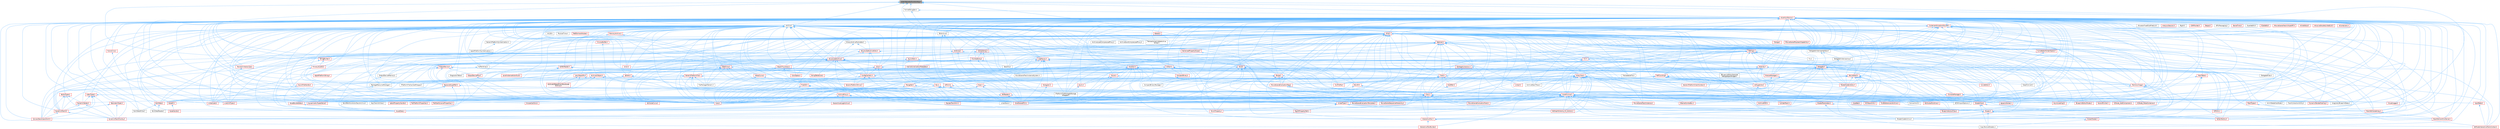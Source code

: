 digraph "IsValidVariadicFunctionArg.h"
{
 // INTERACTIVE_SVG=YES
 // LATEX_PDF_SIZE
  bgcolor="transparent";
  edge [fontname=Helvetica,fontsize=10,labelfontname=Helvetica,labelfontsize=10];
  node [fontname=Helvetica,fontsize=10,shape=box,height=0.2,width=0.4];
  Node1 [id="Node000001",label="IsValidVariadicFunctionArg.h",height=0.2,width=0.4,color="gray40", fillcolor="grey60", style="filled", fontcolor="black",tooltip=" "];
  Node1 -> Node2 [id="edge1_Node000001_Node000002",dir="back",color="steelblue1",style="solid",tooltip=" "];
  Node2 [id="Node000002",label="Archive.h",height=0.2,width=0.4,color="grey40", fillcolor="white", style="filled",URL="$d7/d3b/Archive_8h.html",tooltip=" "];
  Node2 -> Node3 [id="edge2_Node000002_Node000003",dir="back",color="steelblue1",style="solid",tooltip=" "];
  Node3 [id="Node000003",label="ApplePlatformSymbolication.h",height=0.2,width=0.4,color="grey40", fillcolor="white", style="filled",URL="$d5/d4c/ApplePlatformSymbolication_8h.html",tooltip=" "];
  Node2 -> Node4 [id="edge3_Node000002_Node000004",dir="back",color="steelblue1",style="solid",tooltip=" "];
  Node4 [id="Node000004",label="ArchiveLoadCompressedProxy.h",height=0.2,width=0.4,color="grey40", fillcolor="white", style="filled",URL="$d0/deb/ArchiveLoadCompressedProxy_8h.html",tooltip=" "];
  Node2 -> Node5 [id="edge4_Node000002_Node000005",dir="back",color="steelblue1",style="solid",tooltip=" "];
  Node5 [id="Node000005",label="ArchiveMD5.h",height=0.2,width=0.4,color="red", fillcolor="#FFF0F0", style="filled",URL="$d8/d7f/ArchiveMD5_8h.html",tooltip=" "];
  Node2 -> Node19 [id="edge5_Node000002_Node000019",dir="back",color="steelblue1",style="solid",tooltip=" "];
  Node19 [id="Node000019",label="ArchiveProxy.h",height=0.2,width=0.4,color="red", fillcolor="#FFF0F0", style="filled",URL="$dc/dda/ArchiveProxy_8h.html",tooltip=" "];
  Node19 -> Node20 [id="edge6_Node000019_Node000020",dir="back",color="steelblue1",style="solid",tooltip=" "];
  Node20 [id="Node000020",label="Core.h",height=0.2,width=0.4,color="red", fillcolor="#FFF0F0", style="filled",URL="$d6/dd7/Core_8h.html",tooltip=" "];
  Node19 -> Node29 [id="edge7_Node000019_Node000029",dir="back",color="steelblue1",style="solid",tooltip=" "];
  Node29 [id="Node000029",label="CoreSharedPCH.h",height=0.2,width=0.4,color="red", fillcolor="#FFF0F0", style="filled",URL="$d8/de5/CoreSharedPCH_8h.html",tooltip=" "];
  Node19 -> Node34 [id="edge8_Node000019_Node000034",dir="back",color="steelblue1",style="solid",tooltip=" "];
  Node34 [id="Node000034",label="HierarchicalLogArchive.h",height=0.2,width=0.4,color="red", fillcolor="#FFF0F0", style="filled",URL="$df/d85/HierarchicalLogArchive_8h.html",tooltip=" "];
  Node19 -> Node273 [id="edge9_Node000019_Node000273",dir="back",color="steelblue1",style="solid",tooltip=" "];
  Node273 [id="Node000273",label="Shader.h",height=0.2,width=0.4,color="red", fillcolor="#FFF0F0", style="filled",URL="$d2/dac/Shader_8h.html",tooltip=" "];
  Node273 -> Node278 [id="edge10_Node000273_Node000278",dir="back",color="steelblue1",style="solid",tooltip=" "];
  Node278 [id="Node000278",label="CopyTextureShaders.h",height=0.2,width=0.4,color="grey40", fillcolor="white", style="filled",URL="$dc/d7f/CopyTextureShaders_8h.html",tooltip=" "];
  Node273 -> Node281 [id="edge11_Node000273_Node000281",dir="back",color="steelblue1",style="solid",tooltip=" "];
  Node281 [id="Node000281",label="GlobalShader.h",height=0.2,width=0.4,color="red", fillcolor="#FFF0F0", style="filled",URL="$db/de3/GlobalShader_8h.html",tooltip=" "];
  Node281 -> Node278 [id="edge12_Node000281_Node000278",dir="back",color="steelblue1",style="solid",tooltip=" "];
  Node273 -> Node312 [id="edge13_Node000273_Node000312",dir="back",color="steelblue1",style="solid",tooltip=" "];
  Node312 [id="Node000312",label="InteractiveTool.h",height=0.2,width=0.4,color="red", fillcolor="#FFF0F0", style="filled",URL="$d5/d55/InteractiveTool_8h.html",tooltip=" "];
  Node312 -> Node320 [id="edge14_Node000312_Node000320",dir="back",color="steelblue1",style="solid",tooltip=" "];
  Node320 [id="Node000320",label="EdModeInteractiveToolsContext.h",height=0.2,width=0.4,color="red", fillcolor="#FFF0F0", style="filled",URL="$d7/da4/EdModeInteractiveToolsContext_8h.html",tooltip=" "];
  Node312 -> Node343 [id="edge15_Node000312_Node000343",dir="back",color="steelblue1",style="solid",tooltip=" "];
  Node343 [id="Node000343",label="InteractiveToolBuilder.h",height=0.2,width=0.4,color="red", fillcolor="#FFF0F0", style="filled",URL="$d1/d03/InteractiveToolBuilder_8h.html",tooltip=" "];
  Node273 -> Node583 [id="edge16_Node000273_Node000583",dir="back",color="steelblue1",style="solid",tooltip=" "];
  Node583 [id="Node000583",label="ShaderCodeArchive.h",height=0.2,width=0.4,color="grey40", fillcolor="white", style="filled",URL="$d4/dfd/ShaderCodeArchive_8h.html",tooltip=" "];
  Node273 -> Node591 [id="edge17_Node000273_Node000591",dir="back",color="steelblue1",style="solid",tooltip=" "];
  Node591 [id="Node000591",label="VertexFactory.h",height=0.2,width=0.4,color="red", fillcolor="#FFF0F0", style="filled",URL="$d8/dc4/VertexFactory_8h.html",tooltip=" "];
  Node2 -> Node8084 [id="edge18_Node000002_Node008084",dir="back",color="steelblue1",style="solid",tooltip=" "];
  Node8084 [id="Node008084",label="ArchiveSaveCompressedProxy.h",height=0.2,width=0.4,color="grey40", fillcolor="white", style="filled",URL="$d4/dee/ArchiveSaveCompressedProxy_8h.html",tooltip=" "];
  Node2 -> Node6400 [id="edge19_Node000002_Node006400",dir="back",color="steelblue1",style="solid",tooltip=" "];
  Node6400 [id="Node006400",label="ArchiveStackTrace.h",height=0.2,width=0.4,color="grey40", fillcolor="white", style="filled",URL="$d9/d16/ArchiveStackTrace_8h.html",tooltip=" "];
  Node2 -> Node8293 [id="edge20_Node000002_Node008293",dir="back",color="steelblue1",style="solid",tooltip=" "];
  Node8293 [id="Node008293",label="ArchiveUObject.h",height=0.2,width=0.4,color="red", fillcolor="#FFF0F0", style="filled",URL="$de/ddb/ArchiveUObject_8h.html",tooltip=" "];
  Node8293 -> Node713 [id="edge21_Node008293_Node000713",dir="back",color="steelblue1",style="solid",tooltip=" "];
  Node713 [id="Node000713",label="ArchiveUObjectFromStructured\lArchive.h",height=0.2,width=0.4,color="red", fillcolor="#FFF0F0", style="filled",URL="$d2/d52/ArchiveUObjectFromStructuredArchive_8h.html",tooltip=" "];
  Node8293 -> Node6135 [id="edge22_Node008293_Node006135",dir="back",color="steelblue1",style="solid",tooltip=" "];
  Node6135 [id="Node006135",label="FindReferencersArchive.h",height=0.2,width=0.4,color="red", fillcolor="#FFF0F0", style="filled",URL="$d5/d8f/FindReferencersArchive_8h.html",tooltip=" "];
  Node8293 -> Node2984 [id="edge23_Node008293_Node002984",dir="back",color="steelblue1",style="solid",tooltip=" "];
  Node2984 [id="Node002984",label="LinkerLoad.h",height=0.2,width=0.4,color="red", fillcolor="#FFF0F0", style="filled",URL="$d7/def/LinkerLoad_8h.html",tooltip=" "];
  Node8293 -> Node5023 [id="edge24_Node008293_Node005023",dir="back",color="steelblue1",style="solid",tooltip=" "];
  Node5023 [id="Node005023",label="LinkerSave.h",height=0.2,width=0.4,color="grey40", fillcolor="white", style="filled",URL="$d5/d31/LinkerSave_8h.html",tooltip=" "];
  Node2 -> Node713 [id="edge25_Node000002_Node000713",dir="back",color="steelblue1",style="solid",tooltip=" "];
  Node2 -> Node8296 [id="edge26_Node000002_Node008296",dir="back",color="steelblue1",style="solid",tooltip=" "];
  Node8296 [id="Node008296",label="Array.h",height=0.2,width=0.4,color="red", fillcolor="#FFF0F0", style="filled",URL="$df/dd0/Array_8h.html",tooltip=" "];
  Node8296 -> Node4 [id="edge27_Node008296_Node000004",dir="back",color="steelblue1",style="solid",tooltip=" "];
  Node8296 -> Node8084 [id="edge28_Node008296_Node008084",dir="back",color="steelblue1",style="solid",tooltip=" "];
  Node8296 -> Node6400 [id="edge29_Node008296_Node006400",dir="back",color="steelblue1",style="solid",tooltip=" "];
  Node8296 -> Node713 [id="edge30_Node008296_Node000713",dir="back",color="steelblue1",style="solid",tooltip=" "];
  Node8296 -> Node8301 [id="edge31_Node008296_Node008301",dir="back",color="steelblue1",style="solid",tooltip=" "];
  Node8301 [id="Node008301",label="ArrayView.h",height=0.2,width=0.4,color="red", fillcolor="#FFF0F0", style="filled",URL="$d7/df4/ArrayView_8h.html",tooltip=" "];
  Node8301 -> Node6400 [id="edge32_Node008301_Node006400",dir="back",color="steelblue1",style="solid",tooltip=" "];
  Node8301 -> Node925 [id="edge33_Node008301_Node000925",dir="back",color="steelblue1",style="solid",tooltip=" "];
  Node925 [id="Node000925",label="AssetData.h",height=0.2,width=0.4,color="red", fillcolor="#FFF0F0", style="filled",URL="$d9/d19/AssetData_8h.html",tooltip=" "];
  Node8301 -> Node5325 [id="edge34_Node008301_Node005325",dir="back",color="steelblue1",style="solid",tooltip=" "];
  Node5325 [id="Node005325",label="AsyncLoading2.h",height=0.2,width=0.4,color="red", fillcolor="#FFF0F0", style="filled",URL="$dd/db7/AsyncLoading2_8h.html",tooltip=" "];
  Node8301 -> Node1620 [id="edge35_Node008301_Node001620",dir="back",color="steelblue1",style="solid",tooltip=" "];
  Node1620 [id="Node001620",label="AttributesRuntime.h",height=0.2,width=0.4,color="red", fillcolor="#FFF0F0", style="filled",URL="$dc/dc1/AttributesRuntime_8h.html",tooltip=" "];
  Node8301 -> Node5764 [id="edge36_Node008301_Node005764",dir="back",color="steelblue1",style="solid",tooltip=" "];
  Node5764 [id="Node005764",label="ConvexHull2.h",height=0.2,width=0.4,color="grey40", fillcolor="white", style="filled",URL="$df/dc5/ConvexHull2_8h.html",tooltip=" "];
  Node8301 -> Node20 [id="edge37_Node008301_Node000020",dir="back",color="steelblue1",style="solid",tooltip=" "];
  Node8301 -> Node29 [id="edge38_Node008301_Node000029",dir="back",color="steelblue1",style="solid",tooltip=" "];
  Node8301 -> Node3173 [id="edge39_Node008301_Node003173",dir="back",color="steelblue1",style="solid",tooltip=" "];
  Node3173 [id="Node003173",label="CurveEditor.h",height=0.2,width=0.4,color="red", fillcolor="#FFF0F0", style="filled",URL="$d1/d27/CurveEditor_8h.html",tooltip=" "];
  Node8301 -> Node5960 [id="edge40_Node008301_Node005960",dir="back",color="steelblue1",style="solid",tooltip=" "];
  Node5960 [id="Node005960",label="DynamicMesh3.h",height=0.2,width=0.4,color="red", fillcolor="#FFF0F0", style="filled",URL="$d5/d34/DynamicMesh3_8h.html",tooltip=" "];
  Node5960 -> Node5761 [id="edge41_Node005960_Node005761",dir="back",color="steelblue1",style="solid",tooltip=" "];
  Node5761 [id="Node005761",label="ConvexDecomposition3.h",height=0.2,width=0.4,color="red", fillcolor="#FFF0F0", style="filled",URL="$d4/d2b/ConvexDecomposition3_8h.html",tooltip=" "];
  Node5960 -> Node5973 [id="edge42_Node005960_Node005973",dir="back",color="steelblue1",style="solid",tooltip=" "];
  Node5973 [id="Node005973",label="DynamicMeshOverlay.h",height=0.2,width=0.4,color="red", fillcolor="#FFF0F0", style="filled",URL="$de/d26/DynamicMeshOverlay_8h.html",tooltip=" "];
  Node8301 -> Node5973 [id="edge43_Node008301_Node005973",dir="back",color="steelblue1",style="solid",tooltip=" "];
  Node8301 -> Node1136 [id="edge44_Node008301_Node001136",dir="back",color="steelblue1",style="solid",tooltip=" "];
  Node1136 [id="Node001136",label="EdGraphSchema_K2_Actions.h",height=0.2,width=0.4,color="red", fillcolor="#FFF0F0", style="filled",URL="$d8/d9c/EdGraphSchema__K2__Actions_8h.html",tooltip=" "];
  Node8301 -> Node6135 [id="edge45_Node008301_Node006135",dir="back",color="steelblue1",style="solid",tooltip=" "];
  Node8301 -> Node6268 [id="edge46_Node008301_Node006268",dir="back",color="steelblue1",style="solid",tooltip=" "];
  Node6268 [id="Node006268",label="GenericOctree.h",height=0.2,width=0.4,color="red", fillcolor="#FFF0F0", style="filled",URL="$de/de6/GenericOctree_8h.html",tooltip=" "];
  Node8301 -> Node8105 [id="edge47_Node008301_Node008105",dir="back",color="steelblue1",style="solid",tooltip=" "];
  Node8105 [id="Node008105",label="GraphConvert.h",height=0.2,width=0.4,color="grey40", fillcolor="white", style="filled",URL="$d8/d11/GraphConvert_8h.html",tooltip=" "];
  Node8301 -> Node8107 [id="edge48_Node008301_Node008107",dir="back",color="steelblue1",style="solid",tooltip=" "];
  Node8107 [id="Node008107",label="Histogram.h",height=0.2,width=0.4,color="red", fillcolor="#FFF0F0", style="filled",URL="$d7/db2/Histogram_8h.html",tooltip=" "];
  Node8107 -> Node29 [id="edge49_Node008107_Node000029",dir="back",color="steelblue1",style="solid",tooltip=" "];
  Node8301 -> Node5310 [id="edge50_Node008301_Node005310",dir="back",color="steelblue1",style="solid",tooltip=" "];
  Node5310 [id="Node005310",label="IPlatformFileManagedStorage\lWrapper.h",height=0.2,width=0.4,color="grey40", fillcolor="white", style="filled",URL="$db/d2e/IPlatformFileManagedStorageWrapper_8h.html",tooltip=" "];
  Node8301 -> Node6394 [id="edge51_Node008301_Node006394",dir="back",color="steelblue1",style="solid",tooltip=" "];
  Node6394 [id="Node006394",label="IoDispatcher.h",height=0.2,width=0.4,color="red", fillcolor="#FFF0F0", style="filled",URL="$d8/d3c/IoDispatcher_8h.html",tooltip=" "];
  Node6394 -> Node583 [id="edge52_Node006394_Node000583",dir="back",color="steelblue1",style="solid",tooltip=" "];
  Node8301 -> Node5457 [id="edge53_Node008301_Node005457",dir="back",color="steelblue1",style="solid",tooltip=" "];
  Node5457 [id="Node005457",label="MeshAttributeArray.h",height=0.2,width=0.4,color="red", fillcolor="#FFF0F0", style="filled",URL="$dd/dcf/MeshAttributeArray_8h.html",tooltip=" "];
  Node5457 -> Node5475 [id="edge54_Node005457_Node005475",dir="back",color="steelblue1",style="solid",tooltip=" "];
  Node5475 [id="Node005475",label="MeshElementContainer.h",height=0.2,width=0.4,color="red", fillcolor="#FFF0F0", style="filled",URL="$d1/dfa/MeshElementContainer_8h.html",tooltip=" "];
  Node8301 -> Node4912 [id="edge55_Node008301_Node004912",dir="back",color="steelblue1",style="solid",tooltip=" "];
  Node4912 [id="Node004912",label="MovieSceneEvaluationField.h",height=0.2,width=0.4,color="red", fillcolor="#FFF0F0", style="filled",URL="$d6/d5d/MovieSceneEvaluationField_8h.html",tooltip=" "];
  Node8301 -> Node2722 [id="edge56_Node008301_Node002722",dir="back",color="steelblue1",style="solid",tooltip=" "];
  Node2722 [id="Node002722",label="MovieSceneEvaluationTemplate.h",height=0.2,width=0.4,color="red", fillcolor="#FFF0F0", style="filled",URL="$d9/d34/MovieSceneEvaluationTemplate_8h.html",tooltip=" "];
  Node8301 -> Node7842 [id="edge57_Node008301_Node007842",dir="back",color="steelblue1",style="solid",tooltip=" "];
  Node7842 [id="Node007842",label="MovieSceneEvaluationTree.h",height=0.2,width=0.4,color="red", fillcolor="#FFF0F0", style="filled",URL="$d6/d33/MovieSceneEvaluationTree_8h.html",tooltip=" "];
  Node7842 -> Node4912 [id="edge58_Node007842_Node004912",dir="back",color="steelblue1",style="solid",tooltip=" "];
  Node7842 -> Node2722 [id="edge59_Node007842_Node002722",dir="back",color="steelblue1",style="solid",tooltip=" "];
  Node7842 -> Node4917 [id="edge60_Node007842_Node004917",dir="back",color="steelblue1",style="solid",tooltip=" "];
  Node4917 [id="Node004917",label="MovieSceneSequenceHierarchy.h",height=0.2,width=0.4,color="red", fillcolor="#FFF0F0", style="filled",URL="$d0/dd7/MovieSceneSequenceHierarchy_8h.html",tooltip=" "];
  Node8301 -> Node4917 [id="edge61_Node008301_Node004917",dir="back",color="steelblue1",style="solid",tooltip=" "];
  Node8301 -> Node2706 [id="edge62_Node008301_Node002706",dir="back",color="steelblue1",style="solid",tooltip=" "];
  Node2706 [id="Node002706",label="MovieSceneTrackInstance.h",height=0.2,width=0.4,color="red", fillcolor="#FFF0F0", style="filled",URL="$d4/d28/MovieSceneTrackInstance_8h.html",tooltip=" "];
  Node8301 -> Node7398 [id="edge63_Node008301_Node007398",dir="back",color="steelblue1",style="solid",tooltip=" "];
  Node7398 [id="Node007398",label="PackageResourceManager.h",height=0.2,width=0.4,color="grey40", fillcolor="white", style="filled",URL="$dc/dee/PackageResourceManager_8h.html",tooltip=" "];
  Node7398 -> Node2984 [id="edge64_Node007398_Node002984",dir="back",color="steelblue1",style="solid",tooltip=" "];
  Node8301 -> Node273 [id="edge65_Node008301_Node000273",dir="back",color="steelblue1",style="solid",tooltip=" "];
  Node8301 -> Node7683 [id="edge66_Node008301_Node007683",dir="back",color="steelblue1",style="solid",tooltip=" "];
  Node7683 [id="Node007683",label="ShaderCodeLibrary.h",height=0.2,width=0.4,color="red", fillcolor="#FFF0F0", style="filled",URL="$d0/d8f/ShaderCodeLibrary_8h.html",tooltip=" "];
  Node7683 -> Node583 [id="edge67_Node007683_Node000583",dir="back",color="steelblue1",style="solid",tooltip=" "];
  Node8301 -> Node6378 [id="edge68_Node008301_Node006378",dir="back",color="steelblue1",style="solid",tooltip=" "];
  Node6378 [id="Node006378",label="ShaderCore.h",height=0.2,width=0.4,color="red", fillcolor="#FFF0F0", style="filled",URL="$d2/dc9/ShaderCore_8h.html",tooltip=" "];
  Node6378 -> Node278 [id="edge69_Node006378_Node000278",dir="back",color="steelblue1",style="solid",tooltip=" "];
  Node6378 -> Node273 [id="edge70_Node006378_Node000273",dir="back",color="steelblue1",style="solid",tooltip=" "];
  Node6378 -> Node591 [id="edge71_Node006378_Node000591",dir="back",color="steelblue1",style="solid",tooltip=" "];
  Node8301 -> Node2985 [id="edge72_Node008301_Node002985",dir="back",color="steelblue1",style="solid",tooltip=" "];
  Node2985 [id="Node002985",label="UnrealType.h",height=0.2,width=0.4,color="red", fillcolor="#FFF0F0", style="filled",URL="$d6/d2f/UnrealType_8h.html",tooltip=" "];
  Node2985 -> Node1851 [id="edge73_Node002985_Node001851",dir="back",color="steelblue1",style="solid",tooltip=" "];
  Node1851 [id="Node001851",label="BlueprintActionFilter.h",height=0.2,width=0.4,color="red", fillcolor="#FFF0F0", style="filled",URL="$d5/d2a/BlueprintActionFilter_8h.html",tooltip=" "];
  Node2985 -> Node3220 [id="edge74_Node002985_Node003220",dir="back",color="steelblue1",style="solid",tooltip=" "];
  Node3220 [id="Node003220",label="DiffUtils.h",height=0.2,width=0.4,color="red", fillcolor="#FFF0F0", style="filled",URL="$d4/d91/DiffUtils_8h.html",tooltip=" "];
  Node2985 -> Node1136 [id="edge75_Node002985_Node001136",dir="back",color="steelblue1",style="solid",tooltip=" "];
  Node2985 -> Node3227 [id="edge76_Node002985_Node003227",dir="back",color="steelblue1",style="solid",tooltip=" "];
  Node3227 [id="Node003227",label="EnumProperty.h",height=0.2,width=0.4,color="red", fillcolor="#FFF0F0", style="filled",URL="$de/d91/EnumProperty_8h.html",tooltip=" "];
  Node2985 -> Node3812 [id="edge77_Node002985_Node003812",dir="back",color="steelblue1",style="solid",tooltip=" "];
  Node3812 [id="Node003812",label="RigVMPropertyPath.h",height=0.2,width=0.4,color="red", fillcolor="#FFF0F0", style="filled",URL="$da/dfd/RigVMPropertyPath_8h.html",tooltip=" "];
  Node8301 -> Node8316 [id="edge78_Node008301_Node008316",dir="back",color="steelblue1",style="solid",tooltip=" "];
  Node8316 [id="Node008316",label="xxhash.h",height=0.2,width=0.4,color="red", fillcolor="#FFF0F0", style="filled",URL="$d3/d32/xxhash_8h.html",tooltip=" "];
  Node8296 -> Node924 [id="edge79_Node008296_Node000924",dir="back",color="steelblue1",style="solid",tooltip=" "];
  Node924 [id="Node000924",label="AssetBundleData.h",height=0.2,width=0.4,color="red", fillcolor="#FFF0F0", style="filled",URL="$df/d47/AssetBundleData_8h.html",tooltip=" "];
  Node924 -> Node925 [id="edge80_Node000924_Node000925",dir="back",color="steelblue1",style="solid",tooltip=" "];
  Node8296 -> Node925 [id="edge81_Node008296_Node000925",dir="back",color="steelblue1",style="solid",tooltip=" "];
  Node8296 -> Node5325 [id="edge82_Node008296_Node005325",dir="back",color="steelblue1",style="solid",tooltip=" "];
  Node8296 -> Node8501 [id="edge83_Node008296_Node008501",dir="back",color="steelblue1",style="solid",tooltip=" "];
  Node8501 [id="Node008501",label="BinaryArchiveFormatter.h",height=0.2,width=0.4,color="grey40", fillcolor="white", style="filled",URL="$d2/d01/BinaryArchiveFormatter_8h.html",tooltip=" "];
  Node8501 -> Node7396 [id="edge84_Node008501_Node007396",dir="back",color="steelblue1",style="solid",tooltip=" "];
  Node7396 [id="Node007396",label="StructuredArchive.h",height=0.2,width=0.4,color="red", fillcolor="#FFF0F0", style="filled",URL="$d9/d1e/StructuredArchive_8h.html",tooltip=" "];
  Node7396 -> Node713 [id="edge85_Node007396_Node000713",dir="back",color="steelblue1",style="solid",tooltip=" "];
  Node7396 -> Node714 [id="edge86_Node007396_Node000714",dir="back",color="steelblue1",style="solid",tooltip=" "];
  Node714 [id="Node000714",label="Class.h",height=0.2,width=0.4,color="red", fillcolor="#FFF0F0", style="filled",URL="$d4/d05/Class_8h.html",tooltip=" "];
  Node714 -> Node924 [id="edge87_Node000714_Node000924",dir="back",color="steelblue1",style="solid",tooltip=" "];
  Node714 -> Node925 [id="edge88_Node000714_Node000925",dir="back",color="steelblue1",style="solid",tooltip=" "];
  Node714 -> Node1620 [id="edge89_Node000714_Node001620",dir="back",color="steelblue1",style="solid",tooltip=" "];
  Node714 -> Node1851 [id="edge90_Node000714_Node001851",dir="back",color="steelblue1",style="solid",tooltip=" "];
  Node714 -> Node4509 [id="edge91_Node000714_Node004509",dir="back",color="steelblue1",style="solid",tooltip=" "];
  Node4509 [id="Node004509",label="CoreNet.h",height=0.2,width=0.4,color="red", fillcolor="#FFF0F0", style="filled",URL="$da/d1a/CoreNet_8h.html",tooltip=" "];
  Node714 -> Node1136 [id="edge92_Node000714_Node001136",dir="back",color="steelblue1",style="solid",tooltip=" "];
  Node714 -> Node4787 [id="edge93_Node000714_Node004787",dir="back",color="steelblue1",style="solid",tooltip=" "];
  Node4787 [id="Node004787",label="GCObjectInfo.h",height=0.2,width=0.4,color="red", fillcolor="#FFF0F0", style="filled",URL="$d3/d0f/GCObjectInfo_8h.html",tooltip=" "];
  Node714 -> Node312 [id="edge94_Node000714_Node000312",dir="back",color="steelblue1",style="solid",tooltip=" "];
  Node714 -> Node3820 [id="edge95_Node000714_Node003820",dir="back",color="steelblue1",style="solid",tooltip=" "];
  Node3820 [id="Node003820",label="LiveLinkTypes.h",height=0.2,width=0.4,color="red", fillcolor="#FFF0F0", style="filled",URL="$d2/d4c/LiveLinkTypes_8h.html",tooltip=" "];
  Node714 -> Node4912 [id="edge96_Node000714_Node004912",dir="back",color="steelblue1",style="solid",tooltip=" "];
  Node714 -> Node2722 [id="edge97_Node000714_Node002722",dir="back",color="steelblue1",style="solid",tooltip=" "];
  Node714 -> Node4917 [id="edge98_Node000714_Node004917",dir="back",color="steelblue1",style="solid",tooltip=" "];
  Node714 -> Node2706 [id="edge99_Node000714_Node002706",dir="back",color="steelblue1",style="solid",tooltip=" "];
  Node714 -> Node2985 [id="edge100_Node000714_Node002985",dir="back",color="steelblue1",style="solid",tooltip=" "];
  Node7396 -> Node7399 [id="edge101_Node007396_Node007399",dir="back",color="steelblue1",style="solid",tooltip=" "];
  Node7399 [id="Node007399",label="Color.h",height=0.2,width=0.4,color="red", fillcolor="#FFF0F0", style="filled",URL="$dd/dac/Color_8h.html",tooltip=" "];
  Node7399 -> Node7411 [id="edge102_Node007399_Node007411",dir="back",color="steelblue1",style="solid",tooltip=" "];
  Node7411 [id="Node007411",label="ColorSpace.h",height=0.2,width=0.4,color="red", fillcolor="#FFF0F0", style="filled",URL="$de/d18/ColorSpace_8h.html",tooltip=" "];
  Node7399 -> Node5306 [id="edge103_Node007399_Node005306",dir="back",color="steelblue1",style="solid",tooltip=" "];
  Node5306 [id="Node005306",label="ConfigCacheIni.h",height=0.2,width=0.4,color="red", fillcolor="#FFF0F0", style="filled",URL="$dd/d3f/ConfigCacheIni_8h.html",tooltip=" "];
  Node5306 -> Node20 [id="edge104_Node005306_Node000020",dir="back",color="steelblue1",style="solid",tooltip=" "];
  Node5306 -> Node29 [id="edge105_Node005306_Node000029",dir="back",color="steelblue1",style="solid",tooltip=" "];
  Node5306 -> Node5308 [id="edge106_Node005306_Node005308",dir="back",color="steelblue1",style="solid",tooltip=" "];
  Node5308 [id="Node005308",label="GenericPlatformDriver.h",height=0.2,width=0.4,color="red", fillcolor="#FFF0F0", style="filled",URL="$d6/d35/GenericPlatformDriver_8h.html",tooltip=" "];
  Node5306 -> Node5310 [id="edge107_Node005306_Node005310",dir="back",color="steelblue1",style="solid",tooltip=" "];
  Node7399 -> Node20 [id="edge108_Node007399_Node000020",dir="back",color="steelblue1",style="solid",tooltip=" "];
  Node7399 -> Node29 [id="edge109_Node007399_Node000029",dir="back",color="steelblue1",style="solid",tooltip=" "];
  Node7399 -> Node3220 [id="edge110_Node007399_Node003220",dir="back",color="steelblue1",style="solid",tooltip=" "];
  Node7399 -> Node7428 [id="edge111_Node007399_Node007428",dir="back",color="steelblue1",style="solid",tooltip=" "];
  Node7428 [id="Node007428",label="InterpCurve.h",height=0.2,width=0.4,color="red", fillcolor="#FFF0F0", style="filled",URL="$d2/d1c/InterpCurve_8h.html",tooltip=" "];
  Node7428 -> Node20 [id="edge112_Node007428_Node000020",dir="back",color="steelblue1",style="solid",tooltip=" "];
  Node7428 -> Node29 [id="edge113_Node007428_Node000029",dir="back",color="steelblue1",style="solid",tooltip=" "];
  Node7396 -> Node5306 [id="edge114_Node007396_Node005306",dir="back",color="steelblue1",style="solid",tooltip=" "];
  Node7396 -> Node7787 [id="edge115_Node007396_Node007787",dir="back",color="steelblue1",style="solid",tooltip=" "];
  Node7787 [id="Node007787",label="DateTime.h",height=0.2,width=0.4,color="red", fillcolor="#FFF0F0", style="filled",URL="$d1/de9/DateTime_8h.html",tooltip=" "];
  Node7787 -> Node20 [id="edge116_Node007787_Node000020",dir="back",color="steelblue1",style="solid",tooltip=" "];
  Node7787 -> Node5335 [id="edge117_Node007787_Node005335",dir="back",color="steelblue1",style="solid",tooltip=" "];
  Node5335 [id="Node005335",label="CoreMinimal.h",height=0.2,width=0.4,color="red", fillcolor="#FFF0F0", style="filled",URL="$d7/d67/CoreMinimal_8h.html",tooltip=" "];
  Node5335 -> Node3028 [id="edge118_Node005335_Node003028",dir="back",color="steelblue1",style="solid",tooltip=" "];
  Node3028 [id="Node003028",label="AnimStateAliasNode.h",height=0.2,width=0.4,color="grey40", fillcolor="white", style="filled",URL="$d1/dd2/AnimStateAliasNode_8h.html",tooltip=" "];
  Node5335 -> Node5 [id="edge119_Node005335_Node000005",dir="back",color="steelblue1",style="solid",tooltip=" "];
  Node5335 -> Node5325 [id="edge120_Node005335_Node005325",dir="back",color="steelblue1",style="solid",tooltip=" "];
  Node5335 -> Node4867 [id="edge121_Node005335_Node004867",dir="back",color="steelblue1",style="solid",tooltip=" "];
  Node4867 [id="Node004867",label="AttributeCurve.h",height=0.2,width=0.4,color="red", fillcolor="#FFF0F0", style="filled",URL="$d6/d16/AttributeCurve_8h.html",tooltip=" "];
  Node5335 -> Node1851 [id="edge122_Node005335_Node001851",dir="back",color="steelblue1",style="solid",tooltip=" "];
  Node5335 -> Node985 [id="edge123_Node005335_Node000985",dir="back",color="steelblue1",style="solid",tooltip=" "];
  Node985 [id="Node000985",label="BlueprintEditorModes.h",height=0.2,width=0.4,color="red", fillcolor="#FFF0F0", style="filled",URL="$d9/d70/BlueprintEditorModes_8h.html",tooltip=" "];
  Node5335 -> Node5554 [id="edge124_Node005335_Node005554",dir="back",color="steelblue1",style="solid",tooltip=" "];
  Node5554 [id="Node005554",label="BulkData.h",height=0.2,width=0.4,color="red", fillcolor="#FFF0F0", style="filled",URL="$d4/d8e/BulkData_8h.html",tooltip=" "];
  Node5554 -> Node5555 [id="edge125_Node005554_Node005555",dir="back",color="steelblue1",style="solid",tooltip=" "];
  Node5555 [id="Node005555",label="BulkDataReader.h",height=0.2,width=0.4,color="grey40", fillcolor="white", style="filled",URL="$d4/d9b/BulkDataReader_8h.html",tooltip=" "];
  Node5554 -> Node5557 [id="edge126_Node005554_Node005557",dir="back",color="steelblue1",style="solid",tooltip=" "];
  Node5557 [id="Node005557",label="BulkDataWriter.h",height=0.2,width=0.4,color="grey40", fillcolor="white", style="filled",URL="$dc/dcb/BulkDataWriter_8h.html",tooltip=" "];
  Node5335 -> Node5761 [id="edge127_Node005335_Node005761",dir="back",color="steelblue1",style="solid",tooltip=" "];
  Node5335 -> Node5764 [id="edge128_Node005335_Node005764",dir="back",color="steelblue1",style="solid",tooltip=" "];
  Node5335 -> Node20 [id="edge129_Node005335_Node000020",dir="back",color="steelblue1",style="solid",tooltip=" "];
  Node5335 -> Node29 [id="edge130_Node005335_Node000029",dir="back",color="steelblue1",style="solid",tooltip=" "];
  Node5335 -> Node5949 [id="edge131_Node005335_Node005949",dir="back",color="steelblue1",style="solid",tooltip=" "];
  Node5949 [id="Node005949",label="DynamicRenderScaling.h",height=0.2,width=0.4,color="red", fillcolor="#FFF0F0", style="filled",URL="$df/d37/DynamicRenderScaling_8h.html",tooltip=" "];
  Node5335 -> Node5956 [id="edge132_Node005335_Node005956",dir="back",color="steelblue1",style="solid",tooltip=" "];
  Node5956 [id="Node005956",label="DynamicVector.h",height=0.2,width=0.4,color="red", fillcolor="#FFF0F0", style="filled",URL="$d5/dfc/DynamicVector_8h.html",tooltip=" "];
  Node5956 -> Node5960 [id="edge133_Node005956_Node005960",dir="back",color="steelblue1",style="solid",tooltip=" "];
  Node5956 -> Node5973 [id="edge134_Node005956_Node005973",dir="back",color="steelblue1",style="solid",tooltip=" "];
  Node5335 -> Node6058 [id="edge135_Node005335_Node006058",dir="back",color="steelblue1",style="solid",tooltip=" "];
  Node6058 [id="Node006058",label="DynamicallyTypedValue.h",height=0.2,width=0.4,color="red", fillcolor="#FFF0F0", style="filled",URL="$db/d80/DynamicallyTypedValue_8h.html",tooltip=" "];
  Node5335 -> Node1136 [id="edge136_Node005335_Node001136",dir="back",color="steelblue1",style="solid",tooltip=" "];
  Node5335 -> Node6135 [id="edge137_Node005335_Node006135",dir="back",color="steelblue1",style="solid",tooltip=" "];
  Node5335 -> Node6141 [id="edge138_Node005335_Node006141",dir="back",color="steelblue1",style="solid",tooltip=" "];
  Node6141 [id="Node006141",label="FleshCollectionUtility.h",height=0.2,width=0.4,color="grey40", fillcolor="white", style="filled",URL="$d4/d53/FleshCollectionUtility_8h.html",tooltip=" "];
  Node5335 -> Node6268 [id="edge139_Node005335_Node006268",dir="back",color="steelblue1",style="solid",tooltip=" "];
  Node5335 -> Node281 [id="edge140_Node005335_Node000281",dir="back",color="steelblue1",style="solid",tooltip=" "];
  Node5335 -> Node6339 [id="edge141_Node005335_Node006339",dir="back",color="steelblue1",style="solid",tooltip=" "];
  Node6339 [id="Node006339",label="HazardPointer.h",height=0.2,width=0.4,color="red", fillcolor="#FFF0F0", style="filled",URL="$d5/d08/HazardPointer_8h.html",tooltip=" "];
  Node5335 -> Node34 [id="edge142_Node005335_Node000034",dir="back",color="steelblue1",style="solid",tooltip=" "];
  Node5335 -> Node1316 [id="edge143_Node005335_Node001316",dir="back",color="steelblue1",style="solid",tooltip=" "];
  Node1316 [id="Node001316",label="ImaginaryBlueprintData.h",height=0.2,width=0.4,color="grey40", fillcolor="white", style="filled",URL="$d9/d16/ImaginaryBlueprintData_8h.html",tooltip=" "];
  Node5335 -> Node4832 [id="edge144_Node005335_Node004832",dir="back",color="steelblue1",style="solid",tooltip=" "];
  Node4832 [id="Node004832",label="InputState.h",height=0.2,width=0.4,color="red", fillcolor="#FFF0F0", style="filled",URL="$d7/dfa/InputState_8h.html",tooltip=" "];
  Node4832 -> Node320 [id="edge145_Node004832_Node000320",dir="back",color="steelblue1",style="solid",tooltip=" "];
  Node5335 -> Node312 [id="edge146_Node005335_Node000312",dir="back",color="steelblue1",style="solid",tooltip=" "];
  Node5335 -> Node343 [id="edge147_Node005335_Node000343",dir="back",color="steelblue1",style="solid",tooltip=" "];
  Node5335 -> Node1019 [id="edge148_Node005335_Node001019",dir="back",color="steelblue1",style="solid",tooltip=" "];
  Node1019 [id="Node001019",label="K2Node_AddComponent.h",height=0.2,width=0.4,color="red", fillcolor="#FFF0F0", style="filled",URL="$d9/dc9/K2Node__AddComponent_8h.html",tooltip=" "];
  Node5335 -> Node1804 [id="edge149_Node005335_Node001804",dir="back",color="steelblue1",style="solid",tooltip=" "];
  Node1804 [id="Node001804",label="K2Node_MakeContainer.h",height=0.2,width=0.4,color="red", fillcolor="#FFF0F0", style="filled",URL="$d8/de7/K2Node__MakeContainer_8h.html",tooltip=" "];
  Node5335 -> Node6603 [id="edge150_Node005335_Node006603",dir="back",color="steelblue1",style="solid",tooltip=" "];
  Node6603 [id="Node006603",label="KeyChainUtilities.h",height=0.2,width=0.4,color="grey40", fillcolor="white", style="filled",URL="$db/d66/KeyChainUtilities_8h.html",tooltip=" "];
  Node5335 -> Node6618 [id="edge151_Node005335_Node006618",dir="back",color="steelblue1",style="solid",tooltip=" "];
  Node6618 [id="Node006618",label="LatentPropertyHandle.h",height=0.2,width=0.4,color="red", fillcolor="#FFF0F0", style="filled",URL="$d2/d4e/LatentPropertyHandle_8h.html",tooltip=" "];
  Node5335 -> Node2984 [id="edge152_Node005335_Node002984",dir="back",color="steelblue1",style="solid",tooltip=" "];
  Node5335 -> Node5023 [id="edge153_Node005335_Node005023",dir="back",color="steelblue1",style="solid",tooltip=" "];
  Node5335 -> Node3820 [id="edge154_Node005335_Node003820",dir="back",color="steelblue1",style="solid",tooltip=" "];
  Node5335 -> Node5457 [id="edge155_Node005335_Node005457",dir="back",color="steelblue1",style="solid",tooltip=" "];
  Node5335 -> Node5475 [id="edge156_Node005335_Node005475",dir="back",color="steelblue1",style="solid",tooltip=" "];
  Node5335 -> Node6717 [id="edge157_Node005335_Node006717",dir="back",color="steelblue1",style="solid",tooltip=" "];
  Node6717 [id="Node006717",label="MeshTypes.h",height=0.2,width=0.4,color="red", fillcolor="#FFF0F0", style="filled",URL="$dd/d98/MeshTypes_8h.html",tooltip=" "];
  Node6717 -> Node5457 [id="edge158_Node006717_Node005457",dir="back",color="steelblue1",style="solid",tooltip=" "];
  Node5335 -> Node4912 [id="edge159_Node005335_Node004912",dir="back",color="steelblue1",style="solid",tooltip=" "];
  Node5335 -> Node2722 [id="edge160_Node005335_Node002722",dir="back",color="steelblue1",style="solid",tooltip=" "];
  Node5335 -> Node4917 [id="edge161_Node005335_Node004917",dir="back",color="steelblue1",style="solid",tooltip=" "];
  Node5335 -> Node6863 [id="edge162_Node005335_Node006863",dir="back",color="steelblue1",style="solid",tooltip=" "];
  Node6863 [id="Node006863",label="NodeHandle.h",height=0.2,width=0.4,color="red", fillcolor="#FFF0F0", style="filled",URL="$d2/d9b/NodeHandle_8h.html",tooltip=" "];
  Node5335 -> Node6865 [id="edge163_Node005335_Node006865",dir="back",color="steelblue1",style="solid",tooltip=" "];
  Node6865 [id="Node006865",label="NodeID.h",height=0.2,width=0.4,color="red", fillcolor="#FFF0F0", style="filled",URL="$d2/ddd/NodeID_8h.html",tooltip=" "];
  Node6865 -> Node6863 [id="edge164_Node006865_Node006863",dir="back",color="steelblue1",style="solid",tooltip=" "];
  Node5335 -> Node6914 [id="edge165_Node005335_Node006914",dir="back",color="steelblue1",style="solid",tooltip=" "];
  Node6914 [id="Node006914",label="PerPlatformProperties.h",height=0.2,width=0.4,color="red", fillcolor="#FFF0F0", style="filled",URL="$df/d71/CoreUObject_2Public_2UObject_2PerPlatformProperties_8h.html",tooltip=" "];
  Node5335 -> Node6920 [id="edge166_Node005335_Node006920",dir="back",color="steelblue1",style="solid",tooltip=" "];
  Node6920 [id="Node006920",label="PerQualityLevelProperties.h",height=0.2,width=0.4,color="red", fillcolor="#FFF0F0", style="filled",URL="$d6/dcd/PerQualityLevelProperties_8h.html",tooltip=" "];
  Node5335 -> Node5329 [id="edge167_Node005335_Node005329",dir="back",color="steelblue1",style="solid",tooltip=" "];
  Node5329 [id="Node005329",label="RenderTransform.h",height=0.2,width=0.4,color="red", fillcolor="#FFF0F0", style="filled",URL="$d7/d9f/RenderTransform_8h.html",tooltip=" "];
  Node5335 -> Node3812 [id="edge168_Node005335_Node003812",dir="back",color="steelblue1",style="solid",tooltip=" "];
  Node5335 -> Node4036 [id="edge169_Node005335_Node004036",dir="back",color="steelblue1",style="solid",tooltip=" "];
  Node4036 [id="Node004036",label="SCSVImportOptions.h",height=0.2,width=0.4,color="grey40", fillcolor="white", style="filled",URL="$d7/dfe/SCSVImportOptions_8h.html",tooltip=" "];
  Node5335 -> Node4039 [id="edge170_Node005335_Node004039",dir="back",color="steelblue1",style="solid",tooltip=" "];
  Node4039 [id="Node004039",label="SNameComboBox.h",height=0.2,width=0.4,color="red", fillcolor="#FFF0F0", style="filled",URL="$d8/d4b/SNameComboBox_8h.html",tooltip=" "];
  Node5335 -> Node273 [id="edge171_Node005335_Node000273",dir="back",color="steelblue1",style="solid",tooltip=" "];
  Node5335 -> Node583 [id="edge172_Node005335_Node000583",dir="back",color="steelblue1",style="solid",tooltip=" "];
  Node5335 -> Node6378 [id="edge173_Node005335_Node006378",dir="back",color="steelblue1",style="solid",tooltip=" "];
  Node5335 -> Node7068 [id="edge174_Node005335_Node007068",dir="back",color="steelblue1",style="solid",tooltip=" "];
  Node7068 [id="Node007068",label="ShaderParameters.h",height=0.2,width=0.4,color="red", fillcolor="#FFF0F0", style="filled",URL="$d5/d63/ShaderParameters_8h.html",tooltip=" "];
  Node7068 -> Node278 [id="edge175_Node007068_Node000278",dir="back",color="steelblue1",style="solid",tooltip=" "];
  Node7068 -> Node273 [id="edge176_Node007068_Node000273",dir="back",color="steelblue1",style="solid",tooltip=" "];
  Node5335 -> Node7077 [id="edge177_Node005335_Node007077",dir="back",color="steelblue1",style="solid",tooltip=" "];
  Node7077 [id="Node007077",label="SimpleCellGrid.h",height=0.2,width=0.4,color="red", fillcolor="#FFF0F0", style="filled",URL="$d6/d59/SimpleCellGrid_8h.html",tooltip=" "];
  Node5335 -> Node591 [id="edge178_Node005335_Node000591",dir="back",color="steelblue1",style="solid",tooltip=" "];
  Node5335 -> Node4745 [id="edge179_Node005335_Node004745",dir="back",color="steelblue1",style="solid",tooltip=" "];
  Node4745 [id="Node004745",label="VisualLogger.h",height=0.2,width=0.4,color="red", fillcolor="#FFF0F0", style="filled",URL="$db/df4/VisualLogger_8h.html",tooltip=" "];
  Node5335 -> Node7354 [id="edge180_Node005335_Node007354",dir="back",color="steelblue1",style="solid",tooltip=" "];
  Node7354 [id="Node007354",label="WorldPartitionActorDescArchive.h",height=0.2,width=0.4,color="grey40", fillcolor="white", style="filled",URL="$d4/de5/WorldPartitionActorDescArchive_8h.html",tooltip=" "];
  Node7787 -> Node29 [id="edge181_Node007787_Node000029",dir="back",color="steelblue1",style="solid",tooltip=" "];
  Node7787 -> Node7789 [id="edge182_Node007787_Node007789",dir="back",color="steelblue1",style="solid",tooltip=" "];
  Node7789 [id="Node007789",label="DiagnosticTable.h",height=0.2,width=0.4,color="grey40", fillcolor="white", style="filled",URL="$d8/dd1/DiagnosticTable_8h.html",tooltip=" "];
  Node7787 -> Node7791 [id="edge183_Node007787_Node007791",dir="back",color="steelblue1",style="solid",tooltip=" "];
  Node7791 [id="Node007791",label="FileManagerGeneric.h",height=0.2,width=0.4,color="grey40", fillcolor="white", style="filled",URL="$dc/d32/FileManagerGeneric_8h.html",tooltip=" "];
  Node7787 -> Node7793 [id="edge184_Node007787_Node007793",dir="back",color="steelblue1",style="solid",tooltip=" "];
  Node7793 [id="Node007793",label="Future.h",height=0.2,width=0.4,color="red", fillcolor="#FFF0F0", style="filled",URL="$da/db2/Future_8h.html",tooltip=" "];
  Node7793 -> Node6412 [id="edge185_Node007793_Node006412",dir="back",color="steelblue1",style="solid",tooltip=" "];
  Node6412 [id="Node006412",label="Async.h",height=0.2,width=0.4,color="red", fillcolor="#FFF0F0", style="filled",URL="$d7/ddf/Async_8h.html",tooltip=" "];
  Node6412 -> Node5310 [id="edge186_Node006412_Node005310",dir="back",color="steelblue1",style="solid",tooltip=" "];
  Node7793 -> Node29 [id="edge187_Node007793_Node000029",dir="back",color="steelblue1",style="solid",tooltip=" "];
  Node7793 -> Node7796 [id="edge188_Node007793_Node007796",dir="back",color="steelblue1",style="solid",tooltip=" "];
  Node7796 [id="Node007796",label="CsvProfiler.h",height=0.2,width=0.4,color="red", fillcolor="#FFF0F0", style="filled",URL="$d1/d9f/CsvProfiler_8h.html",tooltip=" "];
  Node7793 -> Node6394 [id="edge189_Node007793_Node006394",dir="back",color="steelblue1",style="solid",tooltip=" "];
  Node7787 -> Node5308 [id="edge190_Node007787_Node005308",dir="back",color="steelblue1",style="solid",tooltip=" "];
  Node7787 -> Node7805 [id="edge191_Node007787_Node007805",dir="back",color="steelblue1",style="solid",tooltip=" "];
  Node7805 [id="Node007805",label="GenericPlatformFile.h",height=0.2,width=0.4,color="red", fillcolor="#FFF0F0", style="filled",URL="$d7/d2d/GenericPlatformFile_8h.html",tooltip=" "];
  Node7805 -> Node7440 [id="edge192_Node007805_Node007440",dir="back",color="steelblue1",style="solid",tooltip=" "];
  Node7440 [id="Node007440",label="AsyncFileHandle.h",height=0.2,width=0.4,color="red", fillcolor="#FFF0F0", style="filled",URL="$df/dc4/AsyncFileHandle_8h.html",tooltip=" "];
  Node7440 -> Node5554 [id="edge193_Node007440_Node005554",dir="back",color="steelblue1",style="solid",tooltip=" "];
  Node7805 -> Node5554 [id="edge194_Node007805_Node005554",dir="back",color="steelblue1",style="solid",tooltip=" "];
  Node7805 -> Node20 [id="edge195_Node007805_Node000020",dir="back",color="steelblue1",style="solid",tooltip=" "];
  Node7805 -> Node29 [id="edge196_Node007805_Node000029",dir="back",color="steelblue1",style="solid",tooltip=" "];
  Node7805 -> Node7791 [id="edge197_Node007805_Node007791",dir="back",color="steelblue1",style="solid",tooltip=" "];
  Node7805 -> Node7427 [id="edge198_Node007805_Node007427",dir="back",color="steelblue1",style="solid",tooltip=" "];
  Node7427 [id="Node007427",label="IPlatformFileCachedWrapper.h",height=0.2,width=0.4,color="grey40", fillcolor="white", style="filled",URL="$d2/d1a/IPlatformFileCachedWrapper_8h.html",tooltip=" "];
  Node7805 -> Node5310 [id="edge199_Node007805_Node005310",dir="back",color="steelblue1",style="solid",tooltip=" "];
  Node7805 -> Node6394 [id="edge200_Node007805_Node006394",dir="back",color="steelblue1",style="solid",tooltip=" "];
  Node7787 -> Node7427 [id="edge201_Node007787_Node007427",dir="back",color="steelblue1",style="solid",tooltip=" "];
  Node7787 -> Node7823 [id="edge202_Node007787_Node007823",dir="back",color="steelblue1",style="solid",tooltip=" "];
  Node7823 [id="Node007823",label="Range.h",height=0.2,width=0.4,color="red", fillcolor="#FFF0F0", style="filled",URL="$d9/db6/Range_8h.html",tooltip=" "];
  Node7823 -> Node20 [id="edge203_Node007823_Node000020",dir="back",color="steelblue1",style="solid",tooltip=" "];
  Node7823 -> Node5335 [id="edge204_Node007823_Node005335",dir="back",color="steelblue1",style="solid",tooltip=" "];
  Node7823 -> Node29 [id="edge205_Node007823_Node000029",dir="back",color="steelblue1",style="solid",tooltip=" "];
  Node7823 -> Node3173 [id="edge206_Node007823_Node003173",dir="back",color="steelblue1",style="solid",tooltip=" "];
  Node7823 -> Node4912 [id="edge207_Node007823_Node004912",dir="back",color="steelblue1",style="solid",tooltip=" "];
  Node7823 -> Node7842 [id="edge208_Node007823_Node007842",dir="back",color="steelblue1",style="solid",tooltip=" "];
  Node7823 -> Node7845 [id="edge209_Node007823_Node007845",dir="back",color="steelblue1",style="solid",tooltip=" "];
  Node7845 [id="Node007845",label="RangeSet.h",height=0.2,width=0.4,color="red", fillcolor="#FFF0F0", style="filled",URL="$dc/d21/RangeSet_8h.html",tooltip=" "];
  Node7845 -> Node20 [id="edge210_Node007845_Node000020",dir="back",color="steelblue1",style="solid",tooltip=" "];
  Node7845 -> Node5335 [id="edge211_Node007845_Node005335",dir="back",color="steelblue1",style="solid",tooltip=" "];
  Node7845 -> Node29 [id="edge212_Node007845_Node000029",dir="back",color="steelblue1",style="solid",tooltip=" "];
  Node7396 -> Node6058 [id="edge213_Node007396_Node006058",dir="back",color="steelblue1",style="solid",tooltip=" "];
  Node7396 -> Node3227 [id="edge214_Node007396_Node003227",dir="back",color="steelblue1",style="solid",tooltip=" "];
  Node7396 -> Node5313 [id="edge215_Node007396_Node005313",dir="back",color="steelblue1",style="solid",tooltip=" "];
  Node5313 [id="Node005313",label="Field.h",height=0.2,width=0.4,color="red", fillcolor="#FFF0F0", style="filled",URL="$d8/db3/Field_8h.html",tooltip=" "];
  Node5313 -> Node1851 [id="edge216_Node005313_Node001851",dir="back",color="steelblue1",style="solid",tooltip=" "];
  Node5313 -> Node714 [id="edge217_Node005313_Node000714",dir="back",color="steelblue1",style="solid",tooltip=" "];
  Node5313 -> Node4509 [id="edge218_Node005313_Node004509",dir="back",color="steelblue1",style="solid",tooltip=" "];
  Node5313 -> Node3227 [id="edge219_Node005313_Node003227",dir="back",color="steelblue1",style="solid",tooltip=" "];
  Node5313 -> Node5315 [id="edge220_Node005313_Node005315",dir="back",color="steelblue1",style="solid",tooltip=" "];
  Node5315 [id="Node005315",label="FieldPath.h",height=0.2,width=0.4,color="red", fillcolor="#FFF0F0", style="filled",URL="$d7/d6c/FieldPath_8h.html",tooltip=" "];
  Node5315 -> Node714 [id="edge221_Node005315_Node000714",dir="back",color="steelblue1",style="solid",tooltip=" "];
  Node5313 -> Node2985 [id="edge222_Node005313_Node002985",dir="back",color="steelblue1",style="solid",tooltip=" "];
  Node7396 -> Node7854 [id="edge223_Node007396_Node007854",dir="back",color="steelblue1",style="solid",tooltip=" "];
  Node7854 [id="Node007854",label="Guid.h",height=0.2,width=0.4,color="red", fillcolor="#FFF0F0", style="filled",URL="$d6/d2a/Guid_8h.html",tooltip=" "];
  Node7854 -> Node925 [id="edge224_Node007854_Node000925",dir="back",color="steelblue1",style="solid",tooltip=" "];
  Node7854 -> Node714 [id="edge225_Node007854_Node000714",dir="back",color="steelblue1",style="solid",tooltip=" "];
  Node7854 -> Node20 [id="edge226_Node007854_Node000020",dir="back",color="steelblue1",style="solid",tooltip=" "];
  Node7854 -> Node29 [id="edge227_Node007854_Node000029",dir="back",color="steelblue1",style="solid",tooltip=" "];
  Node7854 -> Node7796 [id="edge228_Node007854_Node007796",dir="back",color="steelblue1",style="solid",tooltip=" "];
  Node7854 -> Node5313 [id="edge229_Node007854_Node005313",dir="back",color="steelblue1",style="solid",tooltip=" "];
  Node7854 -> Node6394 [id="edge230_Node007854_Node006394",dir="back",color="steelblue1",style="solid",tooltip=" "];
  Node7854 -> Node2980 [id="edge231_Node007854_Node002980",dir="back",color="steelblue1",style="solid",tooltip=" "];
  Node2980 [id="Node002980",label="LazyObjectPtr.h",height=0.2,width=0.4,color="red", fillcolor="#FFF0F0", style="filled",URL="$d0/d2a/LazyObjectPtr_8h.html",tooltip=" "];
  Node2980 -> Node713 [id="edge232_Node002980_Node000713",dir="back",color="steelblue1",style="solid",tooltip=" "];
  Node2980 -> Node2984 [id="edge233_Node002980_Node002984",dir="back",color="steelblue1",style="solid",tooltip=" "];
  Node2980 -> Node2985 [id="edge234_Node002980_Node002985",dir="back",color="steelblue1",style="solid",tooltip=" "];
  Node7854 -> Node7610 [id="edge235_Node007854_Node007610",dir="back",color="steelblue1",style="solid",tooltip=" "];
  Node7610 [id="Node007610",label="LevelInstanceActorGuid.h",height=0.2,width=0.4,color="red", fillcolor="#FFF0F0", style="filled",URL="$d0/d6d/LevelInstanceActorGuid_8h.html",tooltip=" "];
  Node7854 -> Node3820 [id="edge236_Node007854_Node003820",dir="back",color="steelblue1",style="solid",tooltip=" "];
  Node7854 -> Node4912 [id="edge237_Node007854_Node004912",dir="back",color="steelblue1",style="solid",tooltip=" "];
  Node7854 -> Node2722 [id="edge238_Node007854_Node002722",dir="back",color="steelblue1",style="solid",tooltip=" "];
  Node7854 -> Node4917 [id="edge239_Node007854_Node004917",dir="back",color="steelblue1",style="solid",tooltip=" "];
  Node7854 -> Node7666 [id="edge240_Node007854_Node007666",dir="back",color="steelblue1",style="solid",tooltip=" "];
  Node7666 [id="Node007666",label="SecureHash.h",height=0.2,width=0.4,color="red", fillcolor="#FFF0F0", style="filled",URL="$df/d38/SecureHash_8h.html",tooltip=" "];
  Node7666 -> Node5 [id="edge241_Node007666_Node000005",dir="back",color="steelblue1",style="solid",tooltip=" "];
  Node7666 -> Node925 [id="edge242_Node007666_Node000925",dir="back",color="steelblue1",style="solid",tooltip=" "];
  Node7666 -> Node29 [id="edge243_Node007666_Node000029",dir="back",color="steelblue1",style="solid",tooltip=" "];
  Node7666 -> Node7667 [id="edge244_Node007666_Node007667",dir="back",color="steelblue1",style="solid",tooltip=" "];
  Node7667 [id="Node007667",label="GenericPlatformCrashContext.h",height=0.2,width=0.4,color="red", fillcolor="#FFF0F0", style="filled",URL="$dd/d2c/GenericPlatformCrashContext_8h.html",tooltip=" "];
  Node7666 -> Node6394 [id="edge245_Node007666_Node006394",dir="back",color="steelblue1",style="solid",tooltip=" "];
  Node7666 -> Node7678 [id="edge246_Node007666_Node007678",dir="back",color="steelblue1",style="solid",tooltip=" "];
  Node7678 [id="Node007678",label="MemoryImage.h",height=0.2,width=0.4,color="red", fillcolor="#FFF0F0", style="filled",URL="$d1/df7/MemoryImage_8h.html",tooltip=" "];
  Node7678 -> Node281 [id="edge247_Node007678_Node000281",dir="back",color="steelblue1",style="solid",tooltip=" "];
  Node7678 -> Node273 [id="edge248_Node007678_Node000273",dir="back",color="steelblue1",style="solid",tooltip=" "];
  Node7678 -> Node2985 [id="edge249_Node007678_Node002985",dir="back",color="steelblue1",style="solid",tooltip=" "];
  Node7678 -> Node591 [id="edge250_Node007678_Node000591",dir="back",color="steelblue1",style="solid",tooltip=" "];
  Node7666 -> Node273 [id="edge251_Node007666_Node000273",dir="back",color="steelblue1",style="solid",tooltip=" "];
  Node7666 -> Node583 [id="edge252_Node007666_Node000583",dir="back",color="steelblue1",style="solid",tooltip=" "];
  Node7666 -> Node7683 [id="edge253_Node007666_Node007683",dir="back",color="steelblue1",style="solid",tooltip=" "];
  Node7666 -> Node6378 [id="edge254_Node007666_Node006378",dir="back",color="steelblue1",style="solid",tooltip=" "];
  Node7666 -> Node591 [id="edge255_Node007666_Node000591",dir="back",color="steelblue1",style="solid",tooltip=" "];
  Node7396 -> Node7976 [id="edge256_Node007396_Node007976",dir="back",color="steelblue1",style="solid",tooltip=" "];
  Node7976 [id="Node007976",label="IntPoint.h",height=0.2,width=0.4,color="red", fillcolor="#FFF0F0", style="filled",URL="$d3/df7/IntPoint_8h.html",tooltip=" "];
  Node7976 -> Node20 [id="edge257_Node007976_Node000020",dir="back",color="steelblue1",style="solid",tooltip=" "];
  Node7976 -> Node5335 [id="edge258_Node007976_Node005335",dir="back",color="steelblue1",style="solid",tooltip=" "];
  Node7976 -> Node29 [id="edge259_Node007976_Node000029",dir="back",color="steelblue1",style="solid",tooltip=" "];
  Node7396 -> Node8010 [id="edge260_Node007396_Node008010",dir="back",color="steelblue1",style="solid",tooltip=" "];
  Node8010 [id="Node008010",label="InternationalizationMetadata.h",height=0.2,width=0.4,color="red", fillcolor="#FFF0F0", style="filled",URL="$dd/df8/InternationalizationMetadata_8h.html",tooltip=" "];
  Node8010 -> Node29 [id="edge261_Node008010_Node000029",dir="back",color="steelblue1",style="solid",tooltip=" "];
  Node7396 -> Node2980 [id="edge262_Node007396_Node002980",dir="back",color="steelblue1",style="solid",tooltip=" "];
  Node7396 -> Node2984 [id="edge263_Node007396_Node002984",dir="back",color="steelblue1",style="solid",tooltip=" "];
  Node7396 -> Node8012 [id="edge264_Node007396_Node008012",dir="back",color="steelblue1",style="solid",tooltip=" "];
  Node8012 [id="Node008012",label="ObjectThumbnail.h",height=0.2,width=0.4,color="red", fillcolor="#FFF0F0", style="filled",URL="$de/d40/ObjectThumbnail_8h.html",tooltip=" "];
  Node8012 -> Node20 [id="edge265_Node008012_Node000020",dir="back",color="steelblue1",style="solid",tooltip=" "];
  Node8012 -> Node29 [id="edge266_Node008012_Node000029",dir="back",color="steelblue1",style="solid",tooltip=" "];
  Node7396 -> Node8015 [id="edge267_Node007396_Node008015",dir="back",color="steelblue1",style="solid",tooltip=" "];
  Node8015 [id="Node008015",label="PrimaryAssetId.h",height=0.2,width=0.4,color="red", fillcolor="#FFF0F0", style="filled",URL="$dc/d5c/PrimaryAssetId_8h.html",tooltip=" "];
  Node8015 -> Node924 [id="edge268_Node008015_Node000924",dir="back",color="steelblue1",style="solid",tooltip=" "];
  Node8015 -> Node925 [id="edge269_Node008015_Node000925",dir="back",color="steelblue1",style="solid",tooltip=" "];
  Node7396 -> Node8025 [id="edge270_Node007396_Node008025",dir="back",color="steelblue1",style="solid",tooltip=" "];
  Node8025 [id="Node008025",label="StringTableCore.h",height=0.2,width=0.4,color="red", fillcolor="#FFF0F0", style="filled",URL="$d9/dd3/StringTableCore_8h.html",tooltip=" "];
  Node7396 -> Node8281 [id="edge271_Node007396_Node008281",dir="back",color="steelblue1",style="solid",tooltip=" "];
  Node8281 [id="Node008281",label="TopLevelAssetPath.h",height=0.2,width=0.4,color="red", fillcolor="#FFF0F0", style="filled",URL="$de/dc9/TopLevelAssetPath_8h.html",tooltip=" "];
  Node8281 -> Node924 [id="edge272_Node008281_Node000924",dir="back",color="steelblue1",style="solid",tooltip=" "];
  Node8281 -> Node925 [id="edge273_Node008281_Node000925",dir="back",color="steelblue1",style="solid",tooltip=" "];
  Node8281 -> Node714 [id="edge274_Node008281_Node000714",dir="back",color="steelblue1",style="solid",tooltip=" "];
  Node8281 -> Node2985 [id="edge275_Node008281_Node002985",dir="back",color="steelblue1",style="solid",tooltip=" "];
  Node8281 -> Node7354 [id="edge276_Node008281_Node007354",dir="back",color="steelblue1",style="solid",tooltip=" "];
  Node7396 -> Node2985 [id="edge277_Node007396_Node002985",dir="back",color="steelblue1",style="solid",tooltip=" "];
  Node8501 -> Node8502 [id="edge278_Node008501_Node008502",dir="back",color="steelblue1",style="solid",tooltip=" "];
  Node8502 [id="Node008502",label="StructuredArchiveSlots.h",height=0.2,width=0.4,color="red", fillcolor="#FFF0F0", style="filled",URL="$d2/d87/StructuredArchiveSlots_8h.html",tooltip=" "];
  Node8502 -> Node7399 [id="edge279_Node008502_Node007399",dir="back",color="steelblue1",style="solid",tooltip=" "];
  Node8502 -> Node5306 [id="edge280_Node008502_Node005306",dir="back",color="steelblue1",style="solid",tooltip=" "];
  Node8502 -> Node5313 [id="edge281_Node008502_Node005313",dir="back",color="steelblue1",style="solid",tooltip=" "];
  Node8502 -> Node2984 [id="edge282_Node008502_Node002984",dir="back",color="steelblue1",style="solid",tooltip=" "];
  Node8502 -> Node7396 [id="edge283_Node008502_Node007396",dir="back",color="steelblue1",style="solid",tooltip=" "];
  Node8502 -> Node8281 [id="edge284_Node008502_Node008281",dir="back",color="steelblue1",style="solid",tooltip=" "];
  Node8296 -> Node8503 [id="edge285_Node008296_Node008503",dir="back",color="steelblue1",style="solid",tooltip=" "];
  Node8503 [id="Node008503",label="BitReader.h",height=0.2,width=0.4,color="red", fillcolor="#FFF0F0", style="filled",URL="$dd/d8b/BitReader_8h.html",tooltip=" "];
  Node8503 -> Node20 [id="edge286_Node008503_Node000020",dir="back",color="steelblue1",style="solid",tooltip=" "];
  Node8503 -> Node4509 [id="edge287_Node008503_Node004509",dir="back",color="steelblue1",style="solid",tooltip=" "];
  Node8503 -> Node29 [id="edge288_Node008503_Node000029",dir="back",color="steelblue1",style="solid",tooltip=" "];
  Node8296 -> Node8505 [id="edge289_Node008296_Node008505",dir="back",color="steelblue1",style="solid",tooltip=" "];
  Node8505 [id="Node008505",label="BitWriter.h",height=0.2,width=0.4,color="red", fillcolor="#FFF0F0", style="filled",URL="$d5/d10/BitWriter_8h.html",tooltip=" "];
  Node8505 -> Node20 [id="edge290_Node008505_Node000020",dir="back",color="steelblue1",style="solid",tooltip=" "];
  Node8505 -> Node4509 [id="edge291_Node008505_Node004509",dir="back",color="steelblue1",style="solid",tooltip=" "];
  Node8505 -> Node29 [id="edge292_Node008505_Node000029",dir="back",color="steelblue1",style="solid",tooltip=" "];
  Node8296 -> Node1851 [id="edge293_Node008296_Node001851",dir="back",color="steelblue1",style="solid",tooltip=" "];
  Node8296 -> Node985 [id="edge294_Node008296_Node000985",dir="back",color="steelblue1",style="solid",tooltip=" "];
  Node8296 -> Node7877 [id="edge295_Node008296_Node007877",dir="back",color="steelblue1",style="solid",tooltip=" "];
  Node7877 [id="Node007877",label="Box2D.h",height=0.2,width=0.4,color="red", fillcolor="#FFF0F0", style="filled",URL="$d3/d1c/Box2D_8h.html",tooltip=" "];
  Node7877 -> Node714 [id="edge296_Node007877_Node000714",dir="back",color="steelblue1",style="solid",tooltip=" "];
  Node7877 -> Node20 [id="edge297_Node007877_Node000020",dir="back",color="steelblue1",style="solid",tooltip=" "];
  Node7877 -> Node5335 [id="edge298_Node007877_Node005335",dir="back",color="steelblue1",style="solid",tooltip=" "];
  Node7877 -> Node29 [id="edge299_Node007877_Node000029",dir="back",color="steelblue1",style="solid",tooltip=" "];
  Node8296 -> Node5554 [id="edge300_Node008296_Node005554",dir="back",color="steelblue1",style="solid",tooltip=" "];
  Node8296 -> Node8507 [id="edge301_Node008296_Node008507",dir="back",color="steelblue1",style="solid",tooltip=" "];
  Node8507 [id="Node008507",label="Change.h",height=0.2,width=0.4,color="red", fillcolor="#FFF0F0", style="filled",URL="$d2/d78/Change_8h.html",tooltip=" "];
  Node8296 -> Node8509 [id="edge302_Node008296_Node008509",dir="back",color="steelblue1",style="solid",tooltip=" "];
  Node8509 [id="Node008509",label="CircularBuffer.h",height=0.2,width=0.4,color="red", fillcolor="#FFF0F0", style="filled",URL="$de/dc4/CircularBuffer_8h.html",tooltip=" "];
  Node8509 -> Node20 [id="edge303_Node008509_Node000020",dir="back",color="steelblue1",style="solid",tooltip=" "];
  Node8296 -> Node714 [id="edge304_Node008296_Node000714",dir="back",color="steelblue1",style="solid",tooltip=" "];
  Node8296 -> Node6047 [id="edge305_Node008296_Node006047",dir="back",color="steelblue1",style="solid",tooltip=" "];
  Node6047 [id="Node006047",label="ColliderMesh.h",height=0.2,width=0.4,color="red", fillcolor="#FFF0F0", style="filled",URL="$d8/d3c/ColliderMesh_8h.html",tooltip=" "];
  Node8296 -> Node7399 [id="edge306_Node008296_Node007399",dir="back",color="steelblue1",style="solid",tooltip=" "];
  Node8296 -> Node8306 [id="edge307_Node008296_Node008306",dir="back",color="steelblue1",style="solid",tooltip=" "];
  Node8306 [id="Node008306",label="CompactBinaryPackage.h",height=0.2,width=0.4,color="grey40", fillcolor="white", style="filled",URL="$de/d7e/CompactBinaryPackage_8h.html",tooltip=" "];
  Node8296 -> Node5306 [id="edge308_Node008296_Node005306",dir="back",color="steelblue1",style="solid",tooltip=" "];
  Node8296 -> Node5761 [id="edge309_Node008296_Node005761",dir="back",color="steelblue1",style="solid",tooltip=" "];
  Node8296 -> Node5764 [id="edge310_Node008296_Node005764",dir="back",color="steelblue1",style="solid",tooltip=" "];
  Node8296 -> Node20 [id="edge311_Node008296_Node000020",dir="back",color="steelblue1",style="solid",tooltip=" "];
  Node8296 -> Node5335 [id="edge312_Node008296_Node005335",dir="back",color="steelblue1",style="solid",tooltip=" "];
  Node8296 -> Node4509 [id="edge313_Node008296_Node004509",dir="back",color="steelblue1",style="solid",tooltip=" "];
  Node8296 -> Node29 [id="edge314_Node008296_Node000029",dir="back",color="steelblue1",style="solid",tooltip=" "];
  Node8296 -> Node7796 [id="edge315_Node008296_Node007796",dir="back",color="steelblue1",style="solid",tooltip=" "];
  Node8296 -> Node3173 [id="edge316_Node008296_Node003173",dir="back",color="steelblue1",style="solid",tooltip=" "];
  Node8296 -> Node3220 [id="edge317_Node008296_Node003220",dir="back",color="steelblue1",style="solid",tooltip=" "];
  Node8296 -> Node5960 [id="edge318_Node008296_Node005960",dir="back",color="steelblue1",style="solid",tooltip=" "];
  Node8296 -> Node5973 [id="edge319_Node008296_Node005973",dir="back",color="steelblue1",style="solid",tooltip=" "];
  Node8296 -> Node5949 [id="edge320_Node008296_Node005949",dir="back",color="steelblue1",style="solid",tooltip=" "];
  Node8296 -> Node1136 [id="edge321_Node008296_Node001136",dir="back",color="steelblue1",style="solid",tooltip=" "];
  Node8296 -> Node320 [id="edge322_Node008296_Node000320",dir="back",color="steelblue1",style="solid",tooltip=" "];
  Node8296 -> Node3227 [id="edge323_Node008296_Node003227",dir="back",color="steelblue1",style="solid",tooltip=" "];
  Node8296 -> Node5313 [id="edge324_Node008296_Node005313",dir="back",color="steelblue1",style="solid",tooltip=" "];
  Node8296 -> Node5315 [id="edge325_Node008296_Node005315",dir="back",color="steelblue1",style="solid",tooltip=" "];
  Node8296 -> Node7791 [id="edge326_Node008296_Node007791",dir="back",color="steelblue1",style="solid",tooltip=" "];
  Node8296 -> Node6135 [id="edge327_Node008296_Node006135",dir="back",color="steelblue1",style="solid",tooltip=" "];
  Node8296 -> Node6268 [id="edge328_Node008296_Node006268",dir="back",color="steelblue1",style="solid",tooltip=" "];
  Node8296 -> Node7667 [id="edge329_Node008296_Node007667",dir="back",color="steelblue1",style="solid",tooltip=" "];
  Node8296 -> Node5308 [id="edge330_Node008296_Node005308",dir="back",color="steelblue1",style="solid",tooltip=" "];
  Node8296 -> Node7805 [id="edge331_Node008296_Node007805",dir="back",color="steelblue1",style="solid",tooltip=" "];
  Node8296 -> Node8021 [id="edge332_Node008296_Node008021",dir="back",color="steelblue1",style="solid",tooltip=" "];
  Node8021 [id="Node008021",label="GenericPlatformSymbolication.h",height=0.2,width=0.4,color="grey40", fillcolor="white", style="filled",URL="$d1/d47/GenericPlatformSymbolication_8h.html",tooltip=" "];
  Node8021 -> Node3 [id="edge333_Node008021_Node000003",dir="back",color="steelblue1",style="solid",tooltip=" "];
  Node8296 -> Node281 [id="edge334_Node008296_Node000281",dir="back",color="steelblue1",style="solid",tooltip=" "];
  Node8296 -> Node8105 [id="edge335_Node008296_Node008105",dir="back",color="steelblue1",style="solid",tooltip=" "];
  Node8296 -> Node6339 [id="edge336_Node008296_Node006339",dir="back",color="steelblue1",style="solid",tooltip=" "];
  Node8296 -> Node8107 [id="edge337_Node008296_Node008107",dir="back",color="steelblue1",style="solid",tooltip=" "];
  Node8296 -> Node7472 [id="edge338_Node008296_Node007472",dir="back",color="steelblue1",style="solid",tooltip=" "];
  Node7472 [id="Node007472",label="IMovieScenePlaybackCapability.h",height=0.2,width=0.4,color="red", fillcolor="#FFF0F0", style="filled",URL="$dd/d2c/IMovieScenePlaybackCapability_8h.html",tooltip=" "];
  Node8296 -> Node5310 [id="edge339_Node008296_Node005310",dir="back",color="steelblue1",style="solid",tooltip=" "];
  Node8296 -> Node1316 [id="edge340_Node008296_Node001316",dir="back",color="steelblue1",style="solid",tooltip=" "];
  Node8296 -> Node8533 [id="edge341_Node008296_Node008533",dir="back",color="steelblue1",style="solid",tooltip=" "];
  Node8533 [id="Node008533",label="IndirectArray.h",height=0.2,width=0.4,color="red", fillcolor="#FFF0F0", style="filled",URL="$de/d0e/IndirectArray_8h.html",tooltip=" "];
  Node8533 -> Node8534 [id="edge342_Node008533_Node008534",dir="back",color="steelblue1",style="solid",tooltip=" "];
  Node8534 [id="Node008534",label="ChunkedArray.h",height=0.2,width=0.4,color="red", fillcolor="#FFF0F0", style="filled",URL="$d8/db0/ChunkedArray_8h.html",tooltip=" "];
  Node8534 -> Node20 [id="edge343_Node008534_Node000020",dir="back",color="steelblue1",style="solid",tooltip=" "];
  Node8534 -> Node29 [id="edge344_Node008534_Node000029",dir="back",color="steelblue1",style="solid",tooltip=" "];
  Node8534 -> Node6349 [id="edge345_Node008534_Node006349",dir="back",color="steelblue1",style="solid",tooltip=" "];
  Node6349 [id="Node006349",label="StatsFile.h",height=0.2,width=0.4,color="grey40", fillcolor="white", style="filled",URL="$d7/d3b/StatsFile_8h.html",tooltip=" "];
  Node8533 -> Node5761 [id="edge346_Node008533_Node005761",dir="back",color="steelblue1",style="solid",tooltip=" "];
  Node8533 -> Node20 [id="edge347_Node008533_Node000020",dir="back",color="steelblue1",style="solid",tooltip=" "];
  Node8533 -> Node29 [id="edge348_Node008533_Node000029",dir="back",color="steelblue1",style="solid",tooltip=" "];
  Node8296 -> Node312 [id="edge349_Node008296_Node000312",dir="back",color="steelblue1",style="solid",tooltip=" "];
  Node8296 -> Node8010 [id="edge350_Node008296_Node008010",dir="back",color="steelblue1",style="solid",tooltip=" "];
  Node8296 -> Node7428 [id="edge351_Node008296_Node007428",dir="back",color="steelblue1",style="solid",tooltip=" "];
  Node8296 -> Node6394 [id="edge352_Node008296_Node006394",dir="back",color="steelblue1",style="solid",tooltip=" "];
  Node8296 -> Node1019 [id="edge353_Node008296_Node001019",dir="back",color="steelblue1",style="solid",tooltip=" "];
  Node8296 -> Node1804 [id="edge354_Node008296_Node001804",dir="back",color="steelblue1",style="solid",tooltip=" "];
  Node8296 -> Node2984 [id="edge355_Node008296_Node002984",dir="back",color="steelblue1",style="solid",tooltip=" "];
  Node8296 -> Node5023 [id="edge356_Node008296_Node005023",dir="back",color="steelblue1",style="solid",tooltip=" "];
  Node8296 -> Node3820 [id="edge357_Node008296_Node003820",dir="back",color="steelblue1",style="solid",tooltip=" "];
  Node8296 -> Node7678 [id="edge358_Node008296_Node007678",dir="back",color="steelblue1",style="solid",tooltip=" "];
  Node8296 -> Node5457 [id="edge359_Node008296_Node005457",dir="back",color="steelblue1",style="solid",tooltip=" "];
  Node8296 -> Node5475 [id="edge360_Node008296_Node005475",dir="back",color="steelblue1",style="solid",tooltip=" "];
  Node8296 -> Node7978 [id="edge361_Node008296_Node007978",dir="back",color="steelblue1",style="solid",tooltip=" "];
  Node7978 [id="Node007978",label="ModuleManager.h",height=0.2,width=0.4,color="red", fillcolor="#FFF0F0", style="filled",URL="$d3/dd3/ModuleManager_8h.html",tooltip=" "];
  Node7978 -> Node1851 [id="edge362_Node007978_Node001851",dir="back",color="steelblue1",style="solid",tooltip=" "];
  Node7978 -> Node29 [id="edge363_Node007978_Node000029",dir="back",color="steelblue1",style="solid",tooltip=" "];
  Node8296 -> Node4912 [id="edge364_Node008296_Node004912",dir="back",color="steelblue1",style="solid",tooltip=" "];
  Node8296 -> Node7842 [id="edge365_Node008296_Node007842",dir="back",color="steelblue1",style="solid",tooltip=" "];
  Node8296 -> Node4917 [id="edge366_Node008296_Node004917",dir="back",color="steelblue1",style="solid",tooltip=" "];
  Node8296 -> Node2706 [id="edge367_Node008296_Node002706",dir="back",color="steelblue1",style="solid",tooltip=" "];
  Node8296 -> Node8012 [id="edge368_Node008296_Node008012",dir="back",color="steelblue1",style="solid",tooltip=" "];
  Node8296 -> Node8460 [id="edge369_Node008296_Node008460",dir="back",color="steelblue1",style="solid",tooltip=" "];
  Node8460 [id="Node008460",label="OutputDeviceFile.h",height=0.2,width=0.4,color="red", fillcolor="#FFF0F0", style="filled",URL="$d3/d69/OutputDeviceFile_8h.html",tooltip=" "];
  Node8460 -> Node20 [id="edge370_Node008460_Node000020",dir="back",color="steelblue1",style="solid",tooltip=" "];
  Node8296 -> Node8462 [id="edge371_Node008296_Node008462",dir="back",color="steelblue1",style="solid",tooltip=" "];
  Node8462 [id="Node008462",label="OutputDeviceMemory.h",height=0.2,width=0.4,color="grey40", fillcolor="white", style="filled",URL="$d8/db7/OutputDeviceMemory_8h.html",tooltip=" "];
  Node8462 -> Node20 [id="edge372_Node008462_Node000020",dir="back",color="steelblue1",style="solid",tooltip=" "];
  Node8296 -> Node7398 [id="edge373_Node008296_Node007398",dir="back",color="steelblue1",style="solid",tooltip=" "];
  Node8296 -> Node8122 [id="edge374_Node008296_Node008122",dir="back",color="steelblue1",style="solid",tooltip=" "];
  Node8122 [id="Node008122",label="PreloadableFile.h",height=0.2,width=0.4,color="grey40", fillcolor="white", style="filled",URL="$d6/d41/PreloadableFile_8h.html",tooltip=" "];
  Node8296 -> Node7823 [id="edge375_Node008296_Node007823",dir="back",color="steelblue1",style="solid",tooltip=" "];
  Node8296 -> Node7845 [id="edge376_Node008296_Node007845",dir="back",color="steelblue1",style="solid",tooltip=" "];
  Node8296 -> Node3812 [id="edge377_Node008296_Node003812",dir="back",color="steelblue1",style="solid",tooltip=" "];
  Node8296 -> Node989 [id="edge378_Node008296_Node000989",dir="back",color="steelblue1",style="solid",tooltip=" "];
  Node989 [id="Node000989",label="SBlueprintEditorSelected\lDebugObjectWidget.h",height=0.2,width=0.4,color="grey40", fillcolor="white", style="filled",URL="$de/d6c/SBlueprintEditorSelectedDebugObjectWidget_8h.html",tooltip=" "];
  Node8296 -> Node4036 [id="edge379_Node008296_Node004036",dir="back",color="steelblue1",style="solid",tooltip=" "];
  Node8296 -> Node4039 [id="edge380_Node008296_Node004039",dir="back",color="steelblue1",style="solid",tooltip=" "];
  Node8296 -> Node7666 [id="edge381_Node008296_Node007666",dir="back",color="steelblue1",style="solid",tooltip=" "];
  Node8296 -> Node273 [id="edge382_Node008296_Node000273",dir="back",color="steelblue1",style="solid",tooltip=" "];
  Node8296 -> Node583 [id="edge383_Node008296_Node000583",dir="back",color="steelblue1",style="solid",tooltip=" "];
  Node8296 -> Node7683 [id="edge384_Node008296_Node007683",dir="back",color="steelblue1",style="solid",tooltip=" "];
  Node8296 -> Node6378 [id="edge385_Node008296_Node006378",dir="back",color="steelblue1",style="solid",tooltip=" "];
  Node8296 -> Node6349 [id="edge386_Node008296_Node006349",dir="back",color="steelblue1",style="solid",tooltip=" "];
  Node8296 -> Node7396 [id="edge387_Node008296_Node007396",dir="back",color="steelblue1",style="solid",tooltip=" "];
  Node8296 -> Node8502 [id="edge388_Node008296_Node008502",dir="back",color="steelblue1",style="solid",tooltip=" "];
  Node8296 -> Node8566 [id="edge389_Node008296_Node008566",dir="back",color="steelblue1",style="solid",tooltip=" "];
  Node8566 [id="Node008566",label="TransactionallySafeArchive\lWriter.h",height=0.2,width=0.4,color="grey40", fillcolor="white", style="filled",URL="$db/dbc/TransactionallySafeArchiveWriter_8h.html",tooltip=" "];
  Node8296 -> Node2985 [id="edge390_Node008296_Node002985",dir="back",color="steelblue1",style="solid",tooltip=" "];
  Node8296 -> Node591 [id="edge391_Node008296_Node000591",dir="back",color="steelblue1",style="solid",tooltip=" "];
  Node2 -> Node925 [id="edge392_Node000002_Node000925",dir="back",color="steelblue1",style="solid",tooltip=" "];
  Node2 -> Node5325 [id="edge393_Node000002_Node005325",dir="back",color="steelblue1",style="solid",tooltip=" "];
  Node2 -> Node4867 [id="edge394_Node000002_Node004867",dir="back",color="steelblue1",style="solid",tooltip=" "];
  Node2 -> Node8501 [id="edge395_Node000002_Node008501",dir="back",color="steelblue1",style="solid",tooltip=" "];
  Node2 -> Node8569 [id="edge396_Node000002_Node008569",dir="back",color="steelblue1",style="solid",tooltip=" "];
  Node8569 [id="Node008569",label="BitArchive.h",height=0.2,width=0.4,color="grey40", fillcolor="white", style="filled",URL="$dd/d81/BitArchive_8h.html",tooltip=" "];
  Node8569 -> Node8503 [id="edge397_Node008569_Node008503",dir="back",color="steelblue1",style="solid",tooltip=" "];
  Node8569 -> Node8505 [id="edge398_Node008569_Node008505",dir="back",color="steelblue1",style="solid",tooltip=" "];
  Node2 -> Node8570 [id="edge399_Node000002_Node008570",dir="back",color="steelblue1",style="solid",tooltip=" "];
  Node8570 [id="Node008570",label="BitArray.h",height=0.2,width=0.4,color="red", fillcolor="#FFF0F0", style="filled",URL="$d1/de4/BitArray_8h.html",tooltip=" "];
  Node8570 -> Node20 [id="edge400_Node008570_Node000020",dir="back",color="steelblue1",style="solid",tooltip=" "];
  Node8570 -> Node5335 [id="edge401_Node008570_Node005335",dir="back",color="steelblue1",style="solid",tooltip=" "];
  Node8570 -> Node4509 [id="edge402_Node008570_Node004509",dir="back",color="steelblue1",style="solid",tooltip=" "];
  Node8570 -> Node29 [id="edge403_Node008570_Node000029",dir="back",color="steelblue1",style="solid",tooltip=" "];
  Node8570 -> Node5475 [id="edge404_Node008570_Node005475",dir="back",color="steelblue1",style="solid",tooltip=" "];
  Node8570 -> Node3694 [id="edge405_Node008570_Node003694",dir="back",color="steelblue1",style="solid",tooltip=" "];
  Node3694 [id="Node003694",label="MovieSceneTrackInstanceSystem.h",height=0.2,width=0.4,color="grey40", fillcolor="white", style="filled",URL="$d4/db7/MovieSceneTrackInstanceSystem_8h.html",tooltip=" "];
  Node8570 -> Node989 [id="edge406_Node008570_Node000989",dir="back",color="steelblue1",style="solid",tooltip=" "];
  Node8570 -> Node4036 [id="edge407_Node008570_Node004036",dir="back",color="steelblue1",style="solid",tooltip=" "];
  Node8570 -> Node4039 [id="edge408_Node008570_Node004039",dir="back",color="steelblue1",style="solid",tooltip=" "];
  Node2 -> Node8303 [id="edge409_Node000002_Node008303",dir="back",color="steelblue1",style="solid",tooltip=" "];
  Node8303 [id="Node008303",label="Blake3.h",height=0.2,width=0.4,color="red", fillcolor="#FFF0F0", style="filled",URL="$d2/db0/Blake3_8h.html",tooltip=" "];
  Node8303 -> Node8304 [id="edge410_Node008303_Node008304",dir="back",color="steelblue1",style="solid",tooltip=" "];
  Node8304 [id="Node008304",label="IoHash.h",height=0.2,width=0.4,color="red", fillcolor="#FFF0F0", style="filled",URL="$d0/d97/IoHash_8h.html",tooltip=" "];
  Node8304 -> Node925 [id="edge411_Node008304_Node000925",dir="back",color="steelblue1",style="solid",tooltip=" "];
  Node8304 -> Node8305 [id="edge412_Node008304_Node008305",dir="back",color="steelblue1",style="solid",tooltip=" "];
  Node8305 [id="Node008305",label="CompactBinary.h",height=0.2,width=0.4,color="red", fillcolor="#FFF0F0", style="filled",URL="$da/d73/CompactBinary_8h.html",tooltip=" "];
  Node8305 -> Node8306 [id="edge413_Node008305_Node008306",dir="back",color="steelblue1",style="solid",tooltip=" "];
  Node8304 -> Node8306 [id="edge414_Node008304_Node008306",dir="back",color="steelblue1",style="solid",tooltip=" "];
  Node8304 -> Node6394 [id="edge415_Node008304_Node006394",dir="back",color="steelblue1",style="solid",tooltip=" "];
  Node8304 -> Node5023 [id="edge416_Node008304_Node005023",dir="back",color="steelblue1",style="solid",tooltip=" "];
  Node2 -> Node7877 [id="edge417_Node000002_Node007877",dir="back",color="steelblue1",style="solid",tooltip=" "];
  Node2 -> Node8572 [id="edge418_Node000002_Node008572",dir="back",color="steelblue1",style="solid",tooltip=" "];
  Node8572 [id="Node008572",label="BufferReader.h",height=0.2,width=0.4,color="red", fillcolor="#FFF0F0", style="filled",URL="$d4/d3f/BufferReader_8h.html",tooltip=" "];
  Node8572 -> Node5555 [id="edge419_Node008572_Node005555",dir="back",color="steelblue1",style="solid",tooltip=" "];
  Node8572 -> Node20 [id="edge420_Node008572_Node000020",dir="back",color="steelblue1",style="solid",tooltip=" "];
  Node8572 -> Node29 [id="edge421_Node008572_Node000029",dir="back",color="steelblue1",style="solid",tooltip=" "];
  Node8572 -> Node7666 [id="edge422_Node008572_Node007666",dir="back",color="steelblue1",style="solid",tooltip=" "];
  Node2 -> Node8367 [id="edge423_Node000002_Node008367",dir="back",color="steelblue1",style="solid",tooltip=" "];
  Node8367 [id="Node008367",label="BufferWriter.h",height=0.2,width=0.4,color="grey40", fillcolor="white", style="filled",URL="$de/d1c/BufferWriter_8h.html",tooltip=" "];
  Node8367 -> Node20 [id="edge424_Node008367_Node000020",dir="back",color="steelblue1",style="solid",tooltip=" "];
  Node2 -> Node5554 [id="edge425_Node000002_Node005554",dir="back",color="steelblue1",style="solid",tooltip=" "];
  Node2 -> Node5557 [id="edge426_Node000002_Node005557",dir="back",color="steelblue1",style="solid",tooltip=" "];
  Node2 -> Node7399 [id="edge427_Node000002_Node007399",dir="back",color="steelblue1",style="solid",tooltip=" "];
  Node2 -> Node7411 [id="edge428_Node000002_Node007411",dir="back",color="steelblue1",style="solid",tooltip=" "];
  Node2 -> Node5306 [id="edge429_Node000002_Node005306",dir="back",color="steelblue1",style="solid",tooltip=" "];
  Node2 -> Node20 [id="edge430_Node000002_Node000020",dir="back",color="steelblue1",style="solid",tooltip=" "];
  Node2 -> Node5335 [id="edge431_Node000002_Node005335",dir="back",color="steelblue1",style="solid",tooltip=" "];
  Node2 -> Node29 [id="edge432_Node000002_Node000029",dir="back",color="steelblue1",style="solid",tooltip=" "];
  Node2 -> Node7787 [id="edge433_Node000002_Node007787",dir="back",color="steelblue1",style="solid",tooltip=" "];
  Node2 -> Node5960 [id="edge434_Node000002_Node005960",dir="back",color="steelblue1",style="solid",tooltip=" "];
  Node2 -> Node5956 [id="edge435_Node000002_Node005956",dir="back",color="steelblue1",style="solid",tooltip=" "];
  Node2 -> Node5313 [id="edge436_Node000002_Node005313",dir="back",color="steelblue1",style="solid",tooltip=" "];
  Node2 -> Node7791 [id="edge437_Node000002_Node007791",dir="back",color="steelblue1",style="solid",tooltip=" "];
  Node2 -> Node8573 [id="edge438_Node000002_Node008573",dir="back",color="steelblue1",style="solid",tooltip=" "];
  Node8573 [id="Node008573",label="Float16.h",height=0.2,width=0.4,color="red", fillcolor="#FFF0F0", style="filled",URL="$d5/d5e/Float16_8h.html",tooltip=" "];
  Node8573 -> Node20 [id="edge439_Node008573_Node000020",dir="back",color="steelblue1",style="solid",tooltip=" "];
  Node8573 -> Node5335 [id="edge440_Node008573_Node005335",dir="back",color="steelblue1",style="solid",tooltip=" "];
  Node8573 -> Node29 [id="edge441_Node008573_Node000029",dir="back",color="steelblue1",style="solid",tooltip=" "];
  Node2 -> Node8021 [id="edge442_Node000002_Node008021",dir="back",color="steelblue1",style="solid",tooltip=" "];
  Node2 -> Node7854 [id="edge443_Node000002_Node007854",dir="back",color="steelblue1",style="solid",tooltip=" "];
  Node2 -> Node7427 [id="edge444_Node000002_Node007427",dir="back",color="steelblue1",style="solid",tooltip=" "];
  Node2 -> Node8002 [id="edge445_Node000002_Node008002",dir="back",color="steelblue1",style="solid",tooltip=" "];
  Node8002 [id="Node008002",label="IndexTypes.h",height=0.2,width=0.4,color="red", fillcolor="#FFF0F0", style="filled",URL="$d5/d67/IndexTypes_8h.html",tooltip=" "];
  Node8002 -> Node6047 [id="edge446_Node008002_Node006047",dir="back",color="steelblue1",style="solid",tooltip=" "];
  Node8002 -> Node5761 [id="edge447_Node008002_Node005761",dir="back",color="steelblue1",style="solid",tooltip=" "];
  Node8002 -> Node5764 [id="edge448_Node008002_Node005764",dir="back",color="steelblue1",style="solid",tooltip=" "];
  Node8002 -> Node5960 [id="edge449_Node008002_Node005960",dir="back",color="steelblue1",style="solid",tooltip=" "];
  Node8002 -> Node5973 [id="edge450_Node008002_Node005973",dir="back",color="steelblue1",style="solid",tooltip=" "];
  Node8002 -> Node5956 [id="edge451_Node008002_Node005956",dir="back",color="steelblue1",style="solid",tooltip=" "];
  Node2 -> Node8574 [id="edge452_Node000002_Node008574",dir="back",color="steelblue1",style="solid",tooltip=" "];
  Node8574 [id="Node008574",label="Int128.h",height=0.2,width=0.4,color="grey40", fillcolor="white", style="filled",URL="$d9/d46/Int128_8h.html",tooltip=" "];
  Node2 -> Node6394 [id="edge453_Node000002_Node006394",dir="back",color="steelblue1",style="solid",tooltip=" "];
  Node2 -> Node8304 [id="edge454_Node000002_Node008304",dir="back",color="steelblue1",style="solid",tooltip=" "];
  Node2 -> Node6603 [id="edge455_Node000002_Node006603",dir="back",color="steelblue1",style="solid",tooltip=" "];
  Node2 -> Node6618 [id="edge456_Node000002_Node006618",dir="back",color="steelblue1",style="solid",tooltip=" "];
  Node2 -> Node2980 [id="edge457_Node000002_Node002980",dir="back",color="steelblue1",style="solid",tooltip=" "];
  Node2 -> Node7610 [id="edge458_Node000002_Node007610",dir="back",color="steelblue1",style="solid",tooltip=" "];
  Node2 -> Node2984 [id="edge459_Node000002_Node002984",dir="back",color="steelblue1",style="solid",tooltip=" "];
  Node2 -> Node5023 [id="edge460_Node000002_Node005023",dir="back",color="steelblue1",style="solid",tooltip=" "];
  Node2 -> Node3820 [id="edge461_Node000002_Node003820",dir="back",color="steelblue1",style="solid",tooltip=" "];
  Node2 -> Node8431 [id="edge462_Node000002_Node008431",dir="back",color="steelblue1",style="solid",tooltip=" "];
  Node8431 [id="Node008431",label="MemoryArchive.h",height=0.2,width=0.4,color="red", fillcolor="#FFF0F0", style="filled",URL="$d8/d5b/MemoryArchive_8h.html",tooltip=" "];
  Node8431 -> Node20 [id="edge463_Node008431_Node000020",dir="back",color="steelblue1",style="solid",tooltip=" "];
  Node8431 -> Node29 [id="edge464_Node008431_Node000029",dir="back",color="steelblue1",style="solid",tooltip=" "];
  Node2 -> Node7678 [id="edge465_Node000002_Node007678",dir="back",color="steelblue1",style="solid",tooltip=" "];
  Node2 -> Node5457 [id="edge466_Node000002_Node005457",dir="back",color="steelblue1",style="solid",tooltip=" "];
  Node2 -> Node5475 [id="edge467_Node000002_Node005475",dir="back",color="steelblue1",style="solid",tooltip=" "];
  Node2 -> Node6717 [id="edge468_Node000002_Node006717",dir="back",color="steelblue1",style="solid",tooltip=" "];
  Node2 -> Node7978 [id="edge469_Node000002_Node007978",dir="back",color="steelblue1",style="solid",tooltip=" "];
  Node2 -> Node4912 [id="edge470_Node000002_Node004912",dir="back",color="steelblue1",style="solid",tooltip=" "];
  Node2 -> Node2722 [id="edge471_Node000002_Node002722",dir="back",color="steelblue1",style="solid",tooltip=" "];
  Node2 -> Node7842 [id="edge472_Node000002_Node007842",dir="back",color="steelblue1",style="solid",tooltip=" "];
  Node2 -> Node4917 [id="edge473_Node000002_Node004917",dir="back",color="steelblue1",style="solid",tooltip=" "];
  Node2 -> Node2706 [id="edge474_Node000002_Node002706",dir="back",color="steelblue1",style="solid",tooltip=" "];
  Node2 -> Node3694 [id="edge475_Node000002_Node003694",dir="back",color="steelblue1",style="solid",tooltip=" "];
  Node2 -> Node8575 [id="edge476_Node000002_Node008575",dir="back",color="steelblue1",style="solid",tooltip=" "];
  Node8575 [id="Node008575",label="MusicalTime.h",height=0.2,width=0.4,color="grey40", fillcolor="white", style="filled",URL="$da/d29/MusicalTime_8h.html",tooltip=" "];
  Node2 -> Node6194 [id="edge477_Node000002_Node006194",dir="back",color="steelblue1",style="solid",tooltip=" "];
  Node6194 [id="Node006194",label="NetDormantHolder.h",height=0.2,width=0.4,color="red", fillcolor="#FFF0F0", style="filled",URL="$dd/d23/NetDormantHolder_8h.html",tooltip=" "];
  Node2 -> Node6863 [id="edge478_Node000002_Node006863",dir="back",color="steelblue1",style="solid",tooltip=" "];
  Node2 -> Node6865 [id="edge479_Node000002_Node006865",dir="back",color="steelblue1",style="solid",tooltip=" "];
  Node2 -> Node8012 [id="edge480_Node000002_Node008012",dir="back",color="steelblue1",style="solid",tooltip=" "];
  Node2 -> Node8576 [id="edge481_Node000002_Node008576",dir="back",color="steelblue1",style="solid",tooltip=" "];
  Node8576 [id="Node008576",label="Optional.h",height=0.2,width=0.4,color="red", fillcolor="#FFF0F0", style="filled",URL="$d2/dae/Optional_8h.html",tooltip=" "];
  Node8576 -> Node925 [id="edge482_Node008576_Node000925",dir="back",color="steelblue1",style="solid",tooltip=" "];
  Node8576 -> Node714 [id="edge483_Node008576_Node000714",dir="back",color="steelblue1",style="solid",tooltip=" "];
  Node8576 -> Node20 [id="edge484_Node008576_Node000020",dir="back",color="steelblue1",style="solid",tooltip=" "];
  Node8576 -> Node5335 [id="edge485_Node008576_Node005335",dir="back",color="steelblue1",style="solid",tooltip=" "];
  Node8576 -> Node29 [id="edge486_Node008576_Node000029",dir="back",color="steelblue1",style="solid",tooltip=" "];
  Node8576 -> Node3173 [id="edge487_Node008576_Node003173",dir="back",color="steelblue1",style="solid",tooltip=" "];
  Node8576 -> Node5960 [id="edge488_Node008576_Node005960",dir="back",color="steelblue1",style="solid",tooltip=" "];
  Node8576 -> Node320 [id="edge489_Node008576_Node000320",dir="back",color="steelblue1",style="solid",tooltip=" "];
  Node8576 -> Node5313 [id="edge490_Node008576_Node005313",dir="back",color="steelblue1",style="solid",tooltip=" "];
  Node8576 -> Node7667 [id="edge491_Node008576_Node007667",dir="back",color="steelblue1",style="solid",tooltip=" "];
  Node8576 -> Node5308 [id="edge492_Node008576_Node005308",dir="back",color="steelblue1",style="solid",tooltip=" "];
  Node8576 -> Node5310 [id="edge493_Node008576_Node005310",dir="back",color="steelblue1",style="solid",tooltip=" "];
  Node8576 -> Node312 [id="edge494_Node008576_Node000312",dir="back",color="steelblue1",style="solid",tooltip=" "];
  Node8576 -> Node2984 [id="edge495_Node008576_Node002984",dir="back",color="steelblue1",style="solid",tooltip=" "];
  Node8576 -> Node7978 [id="edge496_Node008576_Node007978",dir="back",color="steelblue1",style="solid",tooltip=" "];
  Node8576 -> Node989 [id="edge497_Node008576_Node000989",dir="back",color="steelblue1",style="solid",tooltip=" "];
  Node8576 -> Node4036 [id="edge498_Node008576_Node004036",dir="back",color="steelblue1",style="solid",tooltip=" "];
  Node8576 -> Node4039 [id="edge499_Node008576_Node004039",dir="back",color="steelblue1",style="solid",tooltip=" "];
  Node8576 -> Node6378 [id="edge500_Node008576_Node006378",dir="back",color="steelblue1",style="solid",tooltip=" "];
  Node8576 -> Node8502 [id="edge501_Node008576_Node008502",dir="back",color="steelblue1",style="solid",tooltip=" "];
  Node8576 -> Node2985 [id="edge502_Node008576_Node002985",dir="back",color="steelblue1",style="solid",tooltip=" "];
  Node2 -> Node8460 [id="edge503_Node000002_Node008460",dir="back",color="steelblue1",style="solid",tooltip=" "];
  Node2 -> Node8462 [id="edge504_Node000002_Node008462",dir="back",color="steelblue1",style="solid",tooltip=" "];
  Node2 -> Node7398 [id="edge505_Node000002_Node007398",dir="back",color="steelblue1",style="solid",tooltip=" "];
  Node2 -> Node6914 [id="edge506_Node000002_Node006914",dir="back",color="steelblue1",style="solid",tooltip=" "];
  Node2 -> Node6920 [id="edge507_Node000002_Node006920",dir="back",color="steelblue1",style="solid",tooltip=" "];
  Node2 -> Node8122 [id="edge508_Node000002_Node008122",dir="back",color="steelblue1",style="solid",tooltip=" "];
  Node2 -> Node8015 [id="edge509_Node000002_Node008015",dir="back",color="steelblue1",style="solid",tooltip=" "];
  Node2 -> Node7823 [id="edge510_Node000002_Node007823",dir="back",color="steelblue1",style="solid",tooltip=" "];
  Node2 -> Node7845 [id="edge511_Node000002_Node007845",dir="back",color="steelblue1",style="solid",tooltip=" "];
  Node2 -> Node8587 [id="edge512_Node000002_Node008587",dir="back",color="steelblue1",style="solid",tooltip=" "];
  Node8587 [id="Node008587",label="RefCounting.h",height=0.2,width=0.4,color="red", fillcolor="#FFF0F0", style="filled",URL="$d4/d7e/RefCounting_8h.html",tooltip=" "];
  Node8587 -> Node6400 [id="edge513_Node008587_Node006400",dir="back",color="steelblue1",style="solid",tooltip=" "];
  Node8587 -> Node5554 [id="edge514_Node008587_Node005554",dir="back",color="steelblue1",style="solid",tooltip=" "];
  Node8587 -> Node20 [id="edge515_Node008587_Node000020",dir="back",color="steelblue1",style="solid",tooltip=" "];
  Node8587 -> Node29 [id="edge516_Node008587_Node000029",dir="back",color="steelblue1",style="solid",tooltip=" "];
  Node8587 -> Node7796 [id="edge517_Node008587_Node007796",dir="back",color="steelblue1",style="solid",tooltip=" "];
  Node8587 -> Node6394 [id="edge518_Node008587_Node006394",dir="back",color="steelblue1",style="solid",tooltip=" "];
  Node8587 -> Node5023 [id="edge519_Node008587_Node005023",dir="back",color="steelblue1",style="solid",tooltip=" "];
  Node8587 -> Node7678 [id="edge520_Node008587_Node007678",dir="back",color="steelblue1",style="solid",tooltip=" "];
  Node8587 -> Node273 [id="edge521_Node008587_Node000273",dir="back",color="steelblue1",style="solid",tooltip=" "];
  Node8587 -> Node583 [id="edge522_Node008587_Node000583",dir="back",color="steelblue1",style="solid",tooltip=" "];
  Node8587 -> Node7683 [id="edge523_Node008587_Node007683",dir="back",color="steelblue1",style="solid",tooltip=" "];
  Node8587 -> Node6378 [id="edge524_Node008587_Node006378",dir="back",color="steelblue1",style="solid",tooltip=" "];
  Node2 -> Node5329 [id="edge525_Node000002_Node005329",dir="back",color="steelblue1",style="solid",tooltip=" "];
  Node2 -> Node3812 [id="edge526_Node000002_Node003812",dir="back",color="steelblue1",style="solid",tooltip=" "];
  Node2 -> Node989 [id="edge527_Node000002_Node000989",dir="back",color="steelblue1",style="solid",tooltip=" "];
  Node2 -> Node4036 [id="edge528_Node000002_Node004036",dir="back",color="steelblue1",style="solid",tooltip=" "];
  Node2 -> Node4039 [id="edge529_Node000002_Node004039",dir="back",color="steelblue1",style="solid",tooltip=" "];
  Node2 -> Node7666 [id="edge530_Node000002_Node007666",dir="back",color="steelblue1",style="solid",tooltip=" "];
  Node2 -> Node8593 [id="edge531_Node000002_Node008593",dir="back",color="steelblue1",style="solid",tooltip=" "];
  Node8593 [id="Node008593",label="SerializedPropertyScope.h",height=0.2,width=0.4,color="red", fillcolor="#FFF0F0", style="filled",URL="$d0/d29/SerializedPropertyScope_8h.html",tooltip=" "];
  Node8593 -> Node2985 [id="edge532_Node008593_Node002985",dir="back",color="steelblue1",style="solid",tooltip=" "];
  Node2 -> Node273 [id="edge533_Node000002_Node000273",dir="back",color="steelblue1",style="solid",tooltip=" "];
  Node2 -> Node583 [id="edge534_Node000002_Node000583",dir="back",color="steelblue1",style="solid",tooltip=" "];
  Node2 -> Node7683 [id="edge535_Node000002_Node007683",dir="back",color="steelblue1",style="solid",tooltip=" "];
  Node2 -> Node6378 [id="edge536_Node000002_Node006378",dir="back",color="steelblue1",style="solid",tooltip=" "];
  Node2 -> Node7068 [id="edge537_Node000002_Node007068",dir="back",color="steelblue1",style="solid",tooltip=" "];
  Node2 -> Node7077 [id="edge538_Node000002_Node007077",dir="back",color="steelblue1",style="solid",tooltip=" "];
  Node2 -> Node5330 [id="edge539_Node000002_Node005330",dir="back",color="steelblue1",style="solid",tooltip=" "];
  Node5330 [id="Node005330",label="Sphere.h",height=0.2,width=0.4,color="red", fillcolor="#FFF0F0", style="filled",URL="$d3/dca/Sphere_8h.html",tooltip=" "];
  Node5330 -> Node5331 [id="edge540_Node005330_Node005331",dir="back",color="steelblue1",style="solid",tooltip=" "];
  Node5331 [id="Node005331",label="Box.h",height=0.2,width=0.4,color="red", fillcolor="#FFF0F0", style="filled",URL="$de/d0f/Box_8h.html",tooltip=" "];
  Node5331 -> Node20 [id="edge541_Node005331_Node000020",dir="back",color="steelblue1",style="solid",tooltip=" "];
  Node5331 -> Node5335 [id="edge542_Node005331_Node005335",dir="back",color="steelblue1",style="solid",tooltip=" "];
  Node5331 -> Node29 [id="edge543_Node005331_Node000029",dir="back",color="steelblue1",style="solid",tooltip=" "];
  Node5331 -> Node6268 [id="edge544_Node005331_Node006268",dir="back",color="steelblue1",style="solid",tooltip=" "];
  Node5331 -> Node5329 [id="edge545_Node005331_Node005329",dir="back",color="steelblue1",style="solid",tooltip=" "];
  Node5330 -> Node5761 [id="edge546_Node005330_Node005761",dir="back",color="steelblue1",style="solid",tooltip=" "];
  Node5330 -> Node20 [id="edge547_Node005330_Node000020",dir="back",color="steelblue1",style="solid",tooltip=" "];
  Node5330 -> Node29 [id="edge548_Node005330_Node000029",dir="back",color="steelblue1",style="solid",tooltip=" "];
  Node2 -> Node6349 [id="edge549_Node000002_Node006349",dir="back",color="steelblue1",style="solid",tooltip=" "];
  Node2 -> Node8025 [id="edge550_Node000002_Node008025",dir="back",color="steelblue1",style="solid",tooltip=" "];
  Node2 -> Node7396 [id="edge551_Node000002_Node007396",dir="back",color="steelblue1",style="solid",tooltip=" "];
  Node2 -> Node8502 [id="edge552_Node000002_Node008502",dir="back",color="steelblue1",style="solid",tooltip=" "];
  Node2 -> Node8281 [id="edge553_Node000002_Node008281",dir="back",color="steelblue1",style="solid",tooltip=" "];
  Node2 -> Node8566 [id="edge554_Node000002_Node008566",dir="back",color="steelblue1",style="solid",tooltip=" "];
  Node2 -> Node7739 [id="edge555_Node000002_Node007739",dir="back",color="steelblue1",style="solid",tooltip=" "];
  Node7739 [id="Node007739",label="TransformVectorized.h",height=0.2,width=0.4,color="red", fillcolor="#FFF0F0", style="filled",URL="$d6/d1c/TransformVectorized_8h.html",tooltip=" "];
  Node7739 -> Node3820 [id="edge556_Node007739_Node003820",dir="back",color="steelblue1",style="solid",tooltip=" "];
  Node2 -> Node8427 [id="edge557_Node000002_Node008427",dir="back",color="steelblue1",style="solid",tooltip=" "];
  Node8427 [id="Node008427",label="Union.h",height=0.2,width=0.4,color="red", fillcolor="#FFF0F0", style="filled",URL="$d0/def/Union_8h.html",tooltip=" "];
  Node2 -> Node2985 [id="edge558_Node000002_Node002985",dir="back",color="steelblue1",style="solid",tooltip=" "];
  Node2 -> Node7762 [id="edge559_Node000002_Node007762",dir="back",color="steelblue1",style="solid",tooltip=" "];
  Node7762 [id="Node007762",label="VectorTypes.h",height=0.2,width=0.4,color="red", fillcolor="#FFF0F0", style="filled",URL="$d4/d5b/VectorTypes_8h.html",tooltip=" "];
  Node7762 -> Node5761 [id="edge560_Node007762_Node005761",dir="back",color="steelblue1",style="solid",tooltip=" "];
  Node7762 -> Node5960 [id="edge561_Node007762_Node005960",dir="back",color="steelblue1",style="solid",tooltip=" "];
  Node7762 -> Node5973 [id="edge562_Node007762_Node005973",dir="back",color="steelblue1",style="solid",tooltip=" "];
  Node7762 -> Node5956 [id="edge563_Node007762_Node005956",dir="back",color="steelblue1",style="solid",tooltip=" "];
  Node2 -> Node591 [id="edge564_Node000002_Node000591",dir="back",color="steelblue1",style="solid",tooltip=" "];
  Node2 -> Node7354 [id="edge565_Node000002_Node007354",dir="back",color="steelblue1",style="solid",tooltip=" "];
  Node2 -> Node8316 [id="edge566_Node000002_Node008316",dir="back",color="steelblue1",style="solid",tooltip=" "];
  Node1 -> Node8594 [id="edge567_Node000001_Node008594",dir="back",color="steelblue1",style="solid",tooltip=" "];
  Node8594 [id="Node008594",label="AssertionMacros.h",height=0.2,width=0.4,color="red", fillcolor="#FFF0F0", style="filled",URL="$d0/dfa/AssertionMacros_8h.html",tooltip=" "];
  Node8594 -> Node8366 [id="edge568_Node008594_Node008366",dir="back",color="steelblue1",style="solid",tooltip=" "];
  Node8366 [id="Node008366",label="AllocatorFixedSizeFreeList.h",height=0.2,width=0.4,color="grey40", fillcolor="white", style="filled",URL="$dd/d0d/AllocatorFixedSizeFreeList_8h.html",tooltip=" "];
  Node8594 -> Node7942 [id="edge569_Node008594_Node007942",dir="back",color="steelblue1",style="solid",tooltip=" "];
  Node7942 [id="Node007942",label="AnalysisSession.h",height=0.2,width=0.4,color="red", fillcolor="#FFF0F0", style="filled",URL="$d2/dff/AnalysisSession_8h.html",tooltip=" "];
  Node8594 -> Node3028 [id="edge570_Node008594_Node003028",dir="back",color="steelblue1",style="solid",tooltip=" "];
  Node8594 -> Node8595 [id="edge571_Node008594_Node008595",dir="back",color="steelblue1",style="solid",tooltip=" "];
  Node8595 [id="Node008595",label="ApplePlatformString.h",height=0.2,width=0.4,color="red", fillcolor="#FFF0F0", style="filled",URL="$d9/d41/ApplePlatformString_8h.html",tooltip=" "];
  Node8594 -> Node2 [id="edge572_Node008594_Node000002",dir="back",color="steelblue1",style="solid",tooltip=" "];
  Node8594 -> Node5 [id="edge573_Node008594_Node000005",dir="back",color="steelblue1",style="solid",tooltip=" "];
  Node8594 -> Node8296 [id="edge574_Node008594_Node008296",dir="back",color="steelblue1",style="solid",tooltip=" "];
  Node8594 -> Node8301 [id="edge575_Node008594_Node008301",dir="back",color="steelblue1",style="solid",tooltip=" "];
  Node8594 -> Node924 [id="edge576_Node008594_Node000924",dir="back",color="steelblue1",style="solid",tooltip=" "];
  Node8594 -> Node925 [id="edge577_Node008594_Node000925",dir="back",color="steelblue1",style="solid",tooltip=" "];
  Node8594 -> Node6412 [id="edge578_Node008594_Node006412",dir="back",color="steelblue1",style="solid",tooltip=" "];
  Node8594 -> Node7440 [id="edge579_Node008594_Node007440",dir="back",color="steelblue1",style="solid",tooltip=" "];
  Node8594 -> Node5325 [id="edge580_Node008594_Node005325",dir="back",color="steelblue1",style="solid",tooltip=" "];
  Node8594 -> Node6343 [id="edge581_Node008594_Node006343",dir="back",color="steelblue1",style="solid",tooltip=" "];
  Node6343 [id="Node006343",label="AsyncWork.h",height=0.2,width=0.4,color="red", fillcolor="#FFF0F0", style="filled",URL="$da/d9a/AsyncWork_8h.html",tooltip=" "];
  Node6343 -> Node20 [id="edge582_Node006343_Node000020",dir="back",color="steelblue1",style="solid",tooltip=" "];
  Node6343 -> Node29 [id="edge583_Node006343_Node000029",dir="back",color="steelblue1",style="solid",tooltip=" "];
  Node6343 -> Node6349 [id="edge584_Node006343_Node006349",dir="back",color="steelblue1",style="solid",tooltip=" "];
  Node8594 -> Node1620 [id="edge585_Node008594_Node001620",dir="back",color="steelblue1",style="solid",tooltip=" "];
  Node8594 -> Node8598 [id="edge586_Node008594_Node008598",dir="back",color="steelblue1",style="solid",tooltip=" "];
  Node8598 [id="Node008598",label="BigInt.h",height=0.2,width=0.4,color="grey40", fillcolor="white", style="filled",URL="$db/d27/BigInt_8h.html",tooltip=" "];
  Node8594 -> Node8569 [id="edge587_Node008594_Node008569",dir="back",color="steelblue1",style="solid",tooltip=" "];
  Node8594 -> Node8570 [id="edge588_Node008594_Node008570",dir="back",color="steelblue1",style="solid",tooltip=" "];
  Node8594 -> Node8503 [id="edge589_Node008594_Node008503",dir="back",color="steelblue1",style="solid",tooltip=" "];
  Node8594 -> Node8505 [id="edge590_Node008594_Node008505",dir="back",color="steelblue1",style="solid",tooltip=" "];
  Node8594 -> Node8303 [id="edge591_Node008594_Node008303",dir="back",color="steelblue1",style="solid",tooltip=" "];
  Node8594 -> Node1851 [id="edge592_Node008594_Node001851",dir="back",color="steelblue1",style="solid",tooltip=" "];
  Node8594 -> Node985 [id="edge593_Node008594_Node000985",dir="back",color="steelblue1",style="solid",tooltip=" "];
  Node8594 -> Node5331 [id="edge594_Node008594_Node005331",dir="back",color="steelblue1",style="solid",tooltip=" "];
  Node8594 -> Node7877 [id="edge595_Node008594_Node007877",dir="back",color="steelblue1",style="solid",tooltip=" "];
  Node8594 -> Node8572 [id="edge596_Node008594_Node008572",dir="back",color="steelblue1",style="solid",tooltip=" "];
  Node8594 -> Node8367 [id="edge597_Node008594_Node008367",dir="back",color="steelblue1",style="solid",tooltip=" "];
  Node8594 -> Node5554 [id="edge598_Node008594_Node005554",dir="back",color="steelblue1",style="solid",tooltip=" "];
  Node8594 -> Node5555 [id="edge599_Node008594_Node005555",dir="back",color="steelblue1",style="solid",tooltip=" "];
  Node8594 -> Node5557 [id="edge600_Node008594_Node005557",dir="back",color="steelblue1",style="solid",tooltip=" "];
  Node8594 -> Node8599 [id="edge601_Node008594_Node008599",dir="back",color="steelblue1",style="solid",tooltip=" "];
  Node8599 [id="Node008599",label="COMPointer.h",height=0.2,width=0.4,color="red", fillcolor="#FFF0F0", style="filled",URL="$d1/d32/Microsoft_2COMPointer_8h.html",tooltip=" "];
  Node8594 -> Node8601 [id="edge602_Node008594_Node008601",dir="back",color="steelblue1",style="solid",tooltip=" "];
  Node8601 [id="Node008601",label="CString.h",height=0.2,width=0.4,color="red", fillcolor="#FFF0F0", style="filled",URL="$d2/d49/CString_8h.html",tooltip=" "];
  Node8601 -> Node925 [id="edge603_Node008601_Node000925",dir="back",color="steelblue1",style="solid",tooltip=" "];
  Node8601 -> Node714 [id="edge604_Node008601_Node000714",dir="back",color="steelblue1",style="solid",tooltip=" "];
  Node8601 -> Node20 [id="edge605_Node008601_Node000020",dir="back",color="steelblue1",style="solid",tooltip=" "];
  Node8601 -> Node5335 [id="edge606_Node008601_Node005335",dir="back",color="steelblue1",style="solid",tooltip=" "];
  Node8601 -> Node29 [id="edge607_Node008601_Node000029",dir="back",color="steelblue1",style="solid",tooltip=" "];
  Node8601 -> Node8602 [id="edge608_Node008601_Node008602",dir="back",color="steelblue1",style="solid",tooltip=" "];
  Node8602 [id="Node008602",label="Crc.h",height=0.2,width=0.4,color="red", fillcolor="#FFF0F0", style="filled",URL="$d4/dd2/Crc_8h.html",tooltip=" "];
  Node8602 -> Node7399 [id="edge609_Node008602_Node007399",dir="back",color="steelblue1",style="solid",tooltip=" "];
  Node8602 -> Node20 [id="edge610_Node008602_Node000020",dir="back",color="steelblue1",style="solid",tooltip=" "];
  Node8602 -> Node5335 [id="edge611_Node008602_Node005335",dir="back",color="steelblue1",style="solid",tooltip=" "];
  Node8602 -> Node29 [id="edge612_Node008602_Node000029",dir="back",color="steelblue1",style="solid",tooltip=" "];
  Node8602 -> Node7854 [id="edge613_Node008602_Node007854",dir="back",color="steelblue1",style="solid",tooltip=" "];
  Node8602 -> Node7678 [id="edge614_Node008602_Node007678",dir="back",color="steelblue1",style="solid",tooltip=" "];
  Node8602 -> Node5457 [id="edge615_Node008602_Node005457",dir="back",color="steelblue1",style="solid",tooltip=" "];
  Node8602 -> Node7683 [id="edge616_Node008602_Node007683",dir="back",color="steelblue1",style="solid",tooltip=" "];
  Node8601 -> Node5313 [id="edge617_Node008601_Node005313",dir="back",color="steelblue1",style="solid",tooltip=" "];
  Node8601 -> Node8640 [id="edge618_Node008601_Node008640",dir="back",color="steelblue1",style="solid",tooltip=" "];
  Node8640 [id="Node008640",label="Fnv.h",height=0.2,width=0.4,color="grey40", fillcolor="white", style="filled",URL="$da/de6/Misc_2Fnv_8h.html",tooltip=" "];
  Node8601 -> Node7678 [id="edge619_Node008601_Node007678",dir="back",color="steelblue1",style="solid",tooltip=" "];
  Node8601 -> Node7666 [id="edge620_Node008601_Node007666",dir="back",color="steelblue1",style="solid",tooltip=" "];
  Node8601 -> Node273 [id="edge621_Node008601_Node000273",dir="back",color="steelblue1",style="solid",tooltip=" "];
  Node8601 -> Node6378 [id="edge622_Node008601_Node006378",dir="back",color="steelblue1",style="solid",tooltip=" "];
  Node8601 -> Node8346 [id="edge623_Node008601_Node008346",dir="back",color="steelblue1",style="solid",tooltip=" "];
  Node8346 [id="Node008346",label="StringBuilder.h",height=0.2,width=0.4,color="red", fillcolor="#FFF0F0", style="filled",URL="$d4/d52/StringBuilder_8h.html",tooltip=" "];
  Node8346 -> Node925 [id="edge624_Node008346_Node000925",dir="back",color="steelblue1",style="solid",tooltip=" "];
  Node8346 -> Node8015 [id="edge625_Node008346_Node008015",dir="back",color="steelblue1",style="solid",tooltip=" "];
  Node8601 -> Node591 [id="edge626_Node008601_Node000591",dir="back",color="steelblue1",style="solid",tooltip=" "];
  Node8594 -> Node8507 [id="edge627_Node008594_Node008507",dir="back",color="steelblue1",style="solid",tooltip=" "];
  Node8594 -> Node8534 [id="edge628_Node008594_Node008534",dir="back",color="steelblue1",style="solid",tooltip=" "];
  Node8594 -> Node8509 [id="edge629_Node008594_Node008509",dir="back",color="steelblue1",style="solid",tooltip=" "];
  Node8594 -> Node714 [id="edge630_Node008594_Node000714",dir="back",color="steelblue1",style="solid",tooltip=" "];
  Node8594 -> Node6047 [id="edge631_Node008594_Node006047",dir="back",color="steelblue1",style="solid",tooltip=" "];
  Node8594 -> Node7399 [id="edge632_Node008594_Node007399",dir="back",color="steelblue1",style="solid",tooltip=" "];
  Node8594 -> Node7411 [id="edge633_Node008594_Node007411",dir="back",color="steelblue1",style="solid",tooltip=" "];
  Node8594 -> Node8305 [id="edge634_Node008594_Node008305",dir="back",color="steelblue1",style="solid",tooltip=" "];
  Node8594 -> Node8306 [id="edge635_Node008594_Node008306",dir="back",color="steelblue1",style="solid",tooltip=" "];
  Node8594 -> Node8646 [id="edge636_Node008594_Node008646",dir="back",color="steelblue1",style="solid",tooltip=" "];
  Node8646 [id="Node008646",label="ContainerAllocationPolicies.h",height=0.2,width=0.4,color="red", fillcolor="#FFF0F0", style="filled",URL="$d7/dff/ContainerAllocationPolicies_8h.html",tooltip=" "];
  Node8646 -> Node8296 [id="edge637_Node008646_Node008296",dir="back",color="steelblue1",style="solid",tooltip=" "];
  Node8646 -> Node925 [id="edge638_Node008646_Node000925",dir="back",color="steelblue1",style="solid",tooltip=" "];
  Node8646 -> Node8570 [id="edge639_Node008646_Node008570",dir="back",color="steelblue1",style="solid",tooltip=" "];
  Node8646 -> Node5554 [id="edge640_Node008646_Node005554",dir="back",color="steelblue1",style="solid",tooltip=" "];
  Node8646 -> Node8646 [id="edge641_Node008646_Node008646",dir="back",color="steelblue1",style="solid",tooltip=" "];
  Node8646 -> Node20 [id="edge642_Node008646_Node000020",dir="back",color="steelblue1",style="solid",tooltip=" "];
  Node8646 -> Node5335 [id="edge643_Node008646_Node005335",dir="back",color="steelblue1",style="solid",tooltip=" "];
  Node8646 -> Node29 [id="edge644_Node008646_Node000029",dir="back",color="steelblue1",style="solid",tooltip=" "];
  Node8646 -> Node5949 [id="edge645_Node008646_Node005949",dir="back",color="steelblue1",style="solid",tooltip=" "];
  Node8646 -> Node6268 [id="edge646_Node008646_Node006268",dir="back",color="steelblue1",style="solid",tooltip=" "];
  Node8646 -> Node8606 [id="edge647_Node008646_Node008606",dir="back",color="steelblue1",style="solid",tooltip=" "];
  Node8606 [id="Node008606",label="HashTable.h",height=0.2,width=0.4,color="red", fillcolor="#FFF0F0", style="filled",URL="$dd/d84/HashTable_8h.html",tooltip=" "];
  Node8606 -> Node7678 [id="edge648_Node008606_Node007678",dir="back",color="steelblue1",style="solid",tooltip=" "];
  Node8606 -> Node273 [id="edge649_Node008606_Node000273",dir="back",color="steelblue1",style="solid",tooltip=" "];
  Node8606 -> Node583 [id="edge650_Node008606_Node000583",dir="back",color="steelblue1",style="solid",tooltip=" "];
  Node8646 -> Node8533 [id="edge651_Node008646_Node008533",dir="back",color="steelblue1",style="solid",tooltip=" "];
  Node8646 -> Node7678 [id="edge652_Node008646_Node007678",dir="back",color="steelblue1",style="solid",tooltip=" "];
  Node8646 -> Node5457 [id="edge653_Node008646_Node005457",dir="back",color="steelblue1",style="solid",tooltip=" "];
  Node8646 -> Node5475 [id="edge654_Node008646_Node005475",dir="back",color="steelblue1",style="solid",tooltip=" "];
  Node8646 -> Node7978 [id="edge655_Node008646_Node007978",dir="back",color="steelblue1",style="solid",tooltip=" "];
  Node8646 -> Node4912 [id="edge656_Node008646_Node004912",dir="back",color="steelblue1",style="solid",tooltip=" "];
  Node8646 -> Node7683 [id="edge657_Node008646_Node007683",dir="back",color="steelblue1",style="solid",tooltip=" "];
  Node8646 -> Node6378 [id="edge658_Node008646_Node006378",dir="back",color="steelblue1",style="solid",tooltip=" "];
  Node8646 -> Node7396 [id="edge659_Node008646_Node007396",dir="back",color="steelblue1",style="solid",tooltip=" "];
  Node8646 -> Node2985 [id="edge660_Node008646_Node002985",dir="back",color="steelblue1",style="solid",tooltip=" "];
  Node8646 -> Node591 [id="edge661_Node008646_Node000591",dir="back",color="steelblue1",style="solid",tooltip=" "];
  Node8594 -> Node5761 [id="edge662_Node008594_Node005761",dir="back",color="steelblue1",style="solid",tooltip=" "];
  Node8594 -> Node5764 [id="edge663_Node008594_Node005764",dir="back",color="steelblue1",style="solid",tooltip=" "];
  Node8594 -> Node278 [id="edge664_Node008594_Node000278",dir="back",color="steelblue1",style="solid",tooltip=" "];
  Node8594 -> Node20 [id="edge665_Node008594_Node000020",dir="back",color="steelblue1",style="solid",tooltip=" "];
  Node8594 -> Node5335 [id="edge666_Node008594_Node005335",dir="back",color="steelblue1",style="solid",tooltip=" "];
  Node8594 -> Node4509 [id="edge667_Node008594_Node004509",dir="back",color="steelblue1",style="solid",tooltip=" "];
  Node8594 -> Node29 [id="edge668_Node008594_Node000029",dir="back",color="steelblue1",style="solid",tooltip=" "];
  Node8594 -> Node8602 [id="edge669_Node008594_Node008602",dir="back",color="steelblue1",style="solid",tooltip=" "];
  Node8594 -> Node3173 [id="edge670_Node008594_Node003173",dir="back",color="steelblue1",style="solid",tooltip=" "];
  Node8594 -> Node7714 [id="edge671_Node008594_Node007714",dir="back",color="steelblue1",style="solid",tooltip=" "];
  Node7714 [id="Node007714",label="CurveEditorScreenSpace.h",height=0.2,width=0.4,color="red", fillcolor="#FFF0F0", style="filled",URL="$db/d23/CurveEditorScreenSpace_8h.html",tooltip=" "];
  Node7714 -> Node3173 [id="edge672_Node007714_Node003173",dir="back",color="steelblue1",style="solid",tooltip=" "];
  Node8594 -> Node8141 [id="edge673_Node008594_Node008141",dir="back",color="steelblue1",style="solid",tooltip=" "];
  Node8141 [id="Node008141",label="Delegate.h",height=0.2,width=0.4,color="red", fillcolor="#FFF0F0", style="filled",URL="$d4/d80/Delegate_8h.html",tooltip=" "];
  Node8141 -> Node1851 [id="edge674_Node008141_Node001851",dir="back",color="steelblue1",style="solid",tooltip=" "];
  Node8141 -> Node5306 [id="edge675_Node008141_Node005306",dir="back",color="steelblue1",style="solid",tooltip=" "];
  Node8141 -> Node20 [id="edge676_Node008141_Node000020",dir="back",color="steelblue1",style="solid",tooltip=" "];
  Node8141 -> Node5335 [id="edge677_Node008141_Node005335",dir="back",color="steelblue1",style="solid",tooltip=" "];
  Node8141 -> Node4509 [id="edge678_Node008141_Node004509",dir="back",color="steelblue1",style="solid",tooltip=" "];
  Node8141 -> Node29 [id="edge679_Node008141_Node000029",dir="back",color="steelblue1",style="solid",tooltip=" "];
  Node8141 -> Node7796 [id="edge680_Node008141_Node007796",dir="back",color="steelblue1",style="solid",tooltip=" "];
  Node8141 -> Node3173 [id="edge681_Node008141_Node003173",dir="back",color="steelblue1",style="solid",tooltip=" "];
  Node8141 -> Node8146 [id="edge682_Node008141_Node008146",dir="back",color="steelblue1",style="solid",tooltip=" "];
  Node8146 [id="Node008146",label="DelegateFilter.h",height=0.2,width=0.4,color="grey40", fillcolor="white", style="filled",URL="$d8/dad/DelegateFilter_8h.html",tooltip=" "];
  Node8141 -> Node3220 [id="edge683_Node008141_Node003220",dir="back",color="steelblue1",style="solid",tooltip=" "];
  Node8141 -> Node320 [id="edge684_Node008141_Node000320",dir="back",color="steelblue1",style="solid",tooltip=" "];
  Node8141 -> Node5313 [id="edge685_Node008141_Node005313",dir="back",color="steelblue1",style="solid",tooltip=" "];
  Node8141 -> Node7667 [id="edge686_Node008141_Node007667",dir="back",color="steelblue1",style="solid",tooltip=" "];
  Node8141 -> Node8042 [id="edge687_Node008141_Node008042",dir="back",color="steelblue1",style="solid",tooltip=" "];
  Node8042 [id="Node008042",label="IConsoleManager.h",height=0.2,width=0.4,color="red", fillcolor="#FFF0F0", style="filled",URL="$dd/d0d/IConsoleManager_8h.html",tooltip=" "];
  Node8042 -> Node1851 [id="edge688_Node008042_Node001851",dir="back",color="steelblue1",style="solid",tooltip=" "];
  Node8042 -> Node20 [id="edge689_Node008042_Node000020",dir="back",color="steelblue1",style="solid",tooltip=" "];
  Node8042 -> Node29 [id="edge690_Node008042_Node000029",dir="back",color="steelblue1",style="solid",tooltip=" "];
  Node8042 -> Node5949 [id="edge691_Node008042_Node005949",dir="back",color="steelblue1",style="solid",tooltip=" "];
  Node8141 -> Node1316 [id="edge692_Node008141_Node001316",dir="back",color="steelblue1",style="solid",tooltip=" "];
  Node8141 -> Node312 [id="edge693_Node008141_Node000312",dir="back",color="steelblue1",style="solid",tooltip=" "];
  Node8141 -> Node6394 [id="edge694_Node008141_Node006394",dir="back",color="steelblue1",style="solid",tooltip=" "];
  Node8141 -> Node7978 [id="edge695_Node008141_Node007978",dir="back",color="steelblue1",style="solid",tooltip=" "];
  Node8141 -> Node7398 [id="edge696_Node008141_Node007398",dir="back",color="steelblue1",style="solid",tooltip=" "];
  Node8141 -> Node989 [id="edge697_Node008141_Node000989",dir="back",color="steelblue1",style="solid",tooltip=" "];
  Node8141 -> Node4036 [id="edge698_Node008141_Node004036",dir="back",color="steelblue1",style="solid",tooltip=" "];
  Node8141 -> Node4039 [id="edge699_Node008141_Node004039",dir="back",color="steelblue1",style="solid",tooltip=" "];
  Node8141 -> Node7683 [id="edge700_Node008141_Node007683",dir="back",color="steelblue1",style="solid",tooltip=" "];
  Node8594 -> Node8146 [id="edge701_Node008594_Node008146",dir="back",color="steelblue1",style="solid",tooltip=" "];
  Node8594 -> Node8286 [id="edge702_Node008594_Node008286",dir="back",color="steelblue1",style="solid",tooltip=" "];
  Node8286 [id="Node008286",label="DelegateInstanceInterface.h",height=0.2,width=0.4,color="grey40", fillcolor="white", style="filled",URL="$de/d82/DelegateInstanceInterface_8h.html",tooltip=" "];
  Node8286 -> Node8141 [id="edge703_Node008286_Node008141",dir="back",color="steelblue1",style="solid",tooltip=" "];
  Node8286 -> Node8201 [id="edge704_Node008286_Node008201",dir="back",color="steelblue1",style="solid",tooltip=" "];
  Node8201 [id="Node008201",label="DelegateInstancesImpl.h",height=0.2,width=0.4,color="grey40", fillcolor="white", style="filled",URL="$d5/dc6/DelegateInstancesImpl_8h.html",tooltip=" "];
  Node8201 -> Node8141 [id="edge705_Node008201_Node008141",dir="back",color="steelblue1",style="solid",tooltip=" "];
  Node8594 -> Node8201 [id="edge706_Node008594_Node008201",dir="back",color="steelblue1",style="solid",tooltip=" "];
  Node8594 -> Node8648 [id="edge707_Node008594_Node008648",dir="back",color="steelblue1",style="solid",tooltip=" "];
  Node8648 [id="Node008648",label="Deque.h",height=0.2,width=0.4,color="red", fillcolor="#FFF0F0", style="filled",URL="$d5/d8f/Deque_8h.html",tooltip=" "];
  Node8594 -> Node7789 [id="edge708_Node008594_Node007789",dir="back",color="steelblue1",style="solid",tooltip=" "];
  Node8594 -> Node3220 [id="edge709_Node008594_Node003220",dir="back",color="steelblue1",style="solid",tooltip=" "];
  Node8594 -> Node5960 [id="edge710_Node008594_Node005960",dir="back",color="steelblue1",style="solid",tooltip=" "];
  Node8594 -> Node5973 [id="edge711_Node008594_Node005973",dir="back",color="steelblue1",style="solid",tooltip=" "];
  Node8594 -> Node5949 [id="edge712_Node008594_Node005949",dir="back",color="steelblue1",style="solid",tooltip=" "];
  Node8594 -> Node6058 [id="edge713_Node008594_Node006058",dir="back",color="steelblue1",style="solid",tooltip=" "];
  Node8594 -> Node1136 [id="edge714_Node008594_Node001136",dir="back",color="steelblue1",style="solid",tooltip=" "];
  Node8594 -> Node320 [id="edge715_Node008594_Node000320",dir="back",color="steelblue1",style="solid",tooltip=" "];
  Node8594 -> Node3227 [id="edge716_Node008594_Node003227",dir="back",color="steelblue1",style="solid",tooltip=" "];
  Node8594 -> Node8649 [id="edge717_Node008594_Node008649",dir="back",color="steelblue1",style="solid",tooltip=" "];
  Node8649 [id="Node008649",label="Exec.h",height=0.2,width=0.4,color="red", fillcolor="#FFF0F0", style="filled",URL="$de/ddb/Exec_8h.html",tooltip=" "];
  Node8649 -> Node20 [id="edge718_Node008649_Node000020",dir="back",color="steelblue1",style="solid",tooltip=" "];
  Node8649 -> Node5335 [id="edge719_Node008649_Node005335",dir="back",color="steelblue1",style="solid",tooltip=" "];
  Node8649 -> Node29 [id="edge720_Node008649_Node000029",dir="back",color="steelblue1",style="solid",tooltip=" "];
  Node8594 -> Node5313 [id="edge721_Node008594_Node005313",dir="back",color="steelblue1",style="solid",tooltip=" "];
  Node8594 -> Node5315 [id="edge722_Node008594_Node005315",dir="back",color="steelblue1",style="solid",tooltip=" "];
  Node8594 -> Node6135 [id="edge723_Node008594_Node006135",dir="back",color="steelblue1",style="solid",tooltip=" "];
  Node8594 -> Node6141 [id="edge724_Node008594_Node006141",dir="back",color="steelblue1",style="solid",tooltip=" "];
  Node8594 -> Node8640 [id="edge725_Node008594_Node008640",dir="back",color="steelblue1",style="solid",tooltip=" "];
  Node8594 -> Node8760 [id="edge726_Node008594_Node008760",dir="back",color="steelblue1",style="solid",tooltip=" "];
  Node8760 [id="Node008760",label="FrameTime.h",height=0.2,width=0.4,color="red", fillcolor="#FFF0F0", style="filled",URL="$d8/d9a/FrameTime_8h.html",tooltip=" "];
  Node8760 -> Node3820 [id="edge727_Node008760_Node003820",dir="back",color="steelblue1",style="solid",tooltip=" "];
  Node8594 -> Node8672 [id="edge728_Node008594_Node008672",dir="back",color="steelblue1",style="solid",tooltip=" "];
  Node8672 [id="Node008672",label="Function.h",height=0.2,width=0.4,color="red", fillcolor="#FFF0F0", style="filled",URL="$df/df5/Function_8h.html",tooltip=" "];
  Node8672 -> Node6412 [id="edge729_Node008672_Node006412",dir="back",color="steelblue1",style="solid",tooltip=" "];
  Node8672 -> Node7440 [id="edge730_Node008672_Node007440",dir="back",color="steelblue1",style="solid",tooltip=" "];
  Node8672 -> Node5554 [id="edge731_Node008672_Node005554",dir="back",color="steelblue1",style="solid",tooltip=" "];
  Node8672 -> Node6047 [id="edge732_Node008672_Node006047",dir="back",color="steelblue1",style="solid",tooltip=" "];
  Node8672 -> Node8305 [id="edge733_Node008672_Node008305",dir="back",color="steelblue1",style="solid",tooltip=" "];
  Node8672 -> Node8306 [id="edge734_Node008672_Node008306",dir="back",color="steelblue1",style="solid",tooltip=" "];
  Node8672 -> Node5306 [id="edge735_Node008672_Node005306",dir="back",color="steelblue1",style="solid",tooltip=" "];
  Node8672 -> Node5764 [id="edge736_Node008672_Node005764",dir="back",color="steelblue1",style="solid",tooltip=" "];
  Node8672 -> Node20 [id="edge737_Node008672_Node000020",dir="back",color="steelblue1",style="solid",tooltip=" "];
  Node8672 -> Node5335 [id="edge738_Node008672_Node005335",dir="back",color="steelblue1",style="solid",tooltip=" "];
  Node8672 -> Node29 [id="edge739_Node008672_Node000029",dir="back",color="steelblue1",style="solid",tooltip=" "];
  Node8672 -> Node5960 [id="edge740_Node008672_Node005960",dir="back",color="steelblue1",style="solid",tooltip=" "];
  Node8672 -> Node5973 [id="edge741_Node008672_Node005973",dir="back",color="steelblue1",style="solid",tooltip=" "];
  Node8672 -> Node1136 [id="edge742_Node008672_Node001136",dir="back",color="steelblue1",style="solid",tooltip=" "];
  Node8672 -> Node7793 [id="edge743_Node008672_Node007793",dir="back",color="steelblue1",style="solid",tooltip=" "];
  Node8672 -> Node7667 [id="edge744_Node008672_Node007667",dir="back",color="steelblue1",style="solid",tooltip=" "];
  Node8672 -> Node7805 [id="edge745_Node008672_Node007805",dir="back",color="steelblue1",style="solid",tooltip=" "];
  Node8672 -> Node312 [id="edge746_Node008672_Node000312",dir="back",color="steelblue1",style="solid",tooltip=" "];
  Node8672 -> Node6394 [id="edge747_Node008672_Node006394",dir="back",color="steelblue1",style="solid",tooltip=" "];
  Node8672 -> Node5023 [id="edge748_Node008672_Node005023",dir="back",color="steelblue1",style="solid",tooltip=" "];
  Node8672 -> Node4912 [id="edge749_Node008672_Node004912",dir="back",color="steelblue1",style="solid",tooltip=" "];
  Node8672 -> Node7842 [id="edge750_Node008672_Node007842",dir="back",color="steelblue1",style="solid",tooltip=" "];
  Node8672 -> Node8460 [id="edge751_Node008672_Node008460",dir="back",color="steelblue1",style="solid",tooltip=" "];
  Node8672 -> Node7398 [id="edge752_Node008672_Node007398",dir="back",color="steelblue1",style="solid",tooltip=" "];
  Node8672 -> Node8122 [id="edge753_Node008672_Node008122",dir="back",color="steelblue1",style="solid",tooltip=" "];
  Node8672 -> Node6378 [id="edge754_Node008672_Node006378",dir="back",color="steelblue1",style="solid",tooltip=" "];
  Node8672 -> Node8025 [id="edge755_Node008672_Node008025",dir="back",color="steelblue1",style="solid",tooltip=" "];
  Node8594 -> Node7793 [id="edge756_Node008594_Node007793",dir="back",color="steelblue1",style="solid",tooltip=" "];
  Node8594 -> Node4787 [id="edge757_Node008594_Node004787",dir="back",color="steelblue1",style="solid",tooltip=" "];
  Node8594 -> Node6363 [id="edge758_Node008594_Node006363",dir="back",color="steelblue1",style="solid",tooltip=" "];
  Node6363 [id="Node006363",label="GPUMessaging.h",height=0.2,width=0.4,color="grey40", fillcolor="white", style="filled",URL="$d2/d19/GPUMessaging_8h.html",tooltip=" "];
  Node8594 -> Node8761 [id="edge759_Node008594_Node008761",dir="back",color="steelblue1",style="solid",tooltip=" "];
  Node8761 [id="Node008761",label="GameTime.h",height=0.2,width=0.4,color="red", fillcolor="#FFF0F0", style="filled",URL="$d1/d63/GameTime_8h.html",tooltip=" "];
  Node8594 -> Node7447 [id="edge760_Node008594_Node007447",dir="back",color="steelblue1",style="solid",tooltip=" "];
  Node7447 [id="Node007447",label="GarbageCollection.h",height=0.2,width=0.4,color="red", fillcolor="#FFF0F0", style="filled",URL="$d1/d85/GarbageCollection_8h.html",tooltip=" "];
  Node7447 -> Node714 [id="edge761_Node007447_Node000714",dir="back",color="steelblue1",style="solid",tooltip=" "];
  Node7447 -> Node5313 [id="edge762_Node007447_Node005313",dir="back",color="steelblue1",style="solid",tooltip=" "];
  Node7447 -> Node4787 [id="edge763_Node007447_Node004787",dir="back",color="steelblue1",style="solid",tooltip=" "];
  Node8594 -> Node6268 [id="edge764_Node008594_Node006268",dir="back",color="steelblue1",style="solid",tooltip=" "];
  Node8594 -> Node7667 [id="edge765_Node008594_Node007667",dir="back",color="steelblue1",style="solid",tooltip=" "];
  Node8594 -> Node5308 [id="edge766_Node008594_Node005308",dir="back",color="steelblue1",style="solid",tooltip=" "];
  Node8594 -> Node7805 [id="edge767_Node008594_Node007805",dir="back",color="steelblue1",style="solid",tooltip=" "];
  Node8594 -> Node8102 [id="edge768_Node008594_Node008102",dir="back",color="steelblue1",style="solid",tooltip=" "];
  Node8102 [id="Node008102",label="GeometryTypes.h",height=0.2,width=0.4,color="red", fillcolor="#FFF0F0", style="filled",URL="$d3/dcd/GeometryTypes_8h.html",tooltip=" "];
  Node8102 -> Node5960 [id="edge769_Node008102_Node005960",dir="back",color="steelblue1",style="solid",tooltip=" "];
  Node8102 -> Node5973 [id="edge770_Node008102_Node005973",dir="back",color="steelblue1",style="solid",tooltip=" "];
  Node8594 -> Node281 [id="edge771_Node008594_Node000281",dir="back",color="steelblue1",style="solid",tooltip=" "];
  Node8594 -> Node8105 [id="edge772_Node008594_Node008105",dir="back",color="steelblue1",style="solid",tooltip=" "];
  Node8594 -> Node8762 [id="edge773_Node008594_Node008762",dir="back",color="steelblue1",style="solid",tooltip=" "];
  Node8762 [id="Node008762",label="GuardedInt.h",height=0.2,width=0.4,color="grey40", fillcolor="white", style="filled",URL="$d6/dbb/GuardedInt_8h.html",tooltip=" "];
  Node8594 -> Node7854 [id="edge774_Node008594_Node007854",dir="back",color="steelblue1",style="solid",tooltip=" "];
  Node8594 -> Node8606 [id="edge775_Node008594_Node008606",dir="back",color="steelblue1",style="solid",tooltip=" "];
  Node8594 -> Node6339 [id="edge776_Node008594_Node006339",dir="back",color="steelblue1",style="solid",tooltip=" "];
  Node8594 -> Node34 [id="edge777_Node008594_Node000034",dir="back",color="steelblue1",style="solid",tooltip=" "];
  Node8594 -> Node8107 [id="edge778_Node008594_Node008107",dir="back",color="steelblue1",style="solid",tooltip=" "];
  Node8594 -> Node8215 [id="edge779_Node008594_Node008215",dir="back",color="steelblue1",style="solid",tooltip=" "];
  Node8215 [id="Node008215",label="ICastable.h",height=0.2,width=0.4,color="red", fillcolor="#FFF0F0", style="filled",URL="$de/de7/ICastable_8h.html",tooltip=" "];
  Node8594 -> Node8042 [id="edge780_Node008594_Node008042",dir="back",color="steelblue1",style="solid",tooltip=" "];
  Node8594 -> Node7472 [id="edge781_Node008594_Node007472",dir="back",color="steelblue1",style="solid",tooltip=" "];
  Node8594 -> Node8763 [id="edge782_Node008594_Node008763",dir="back",color="steelblue1",style="solid",tooltip=" "];
  Node8763 [id="Node008763",label="IMovieSceneTrackVirtualAPI.h",height=0.2,width=0.4,color="red", fillcolor="#FFF0F0", style="filled",URL="$d9/db8/IMovieSceneTrackVirtualAPI_8h.html",tooltip=" "];
  Node8594 -> Node7427 [id="edge783_Node008594_Node007427",dir="back",color="steelblue1",style="solid",tooltip=" "];
  Node8594 -> Node5310 [id="edge784_Node008594_Node005310",dir="back",color="steelblue1",style="solid",tooltip=" "];
  Node8594 -> Node1316 [id="edge785_Node008594_Node001316",dir="back",color="steelblue1",style="solid",tooltip=" "];
  Node8594 -> Node8533 [id="edge786_Node008594_Node008533",dir="back",color="steelblue1",style="solid",tooltip=" "];
  Node8594 -> Node8685 [id="edge787_Node008594_Node008685",dir="back",color="steelblue1",style="solid",tooltip=" "];
  Node8685 [id="Node008685",label="InlineValue.h",height=0.2,width=0.4,color="red", fillcolor="#FFF0F0", style="filled",URL="$d9/d33/InlineValue_8h.html",tooltip=" "];
  Node8594 -> Node4832 [id="edge788_Node008594_Node004832",dir="back",color="steelblue1",style="solid",tooltip=" "];
  Node8594 -> Node7976 [id="edge789_Node008594_Node007976",dir="back",color="steelblue1",style="solid",tooltip=" "];
  Node8594 -> Node312 [id="edge790_Node008594_Node000312",dir="back",color="steelblue1",style="solid",tooltip=" "];
  Node8594 -> Node343 [id="edge791_Node008594_Node000343",dir="back",color="steelblue1",style="solid",tooltip=" "];
  Node8594 -> Node8010 [id="edge792_Node008594_Node008010",dir="back",color="steelblue1",style="solid",tooltip=" "];
  Node8594 -> Node7428 [id="edge793_Node008594_Node007428",dir="back",color="steelblue1",style="solid",tooltip=" "];
  Node8594 -> Node8764 [id="edge794_Node008594_Node008764",dir="back",color="steelblue1",style="solid",tooltip=" "];
  Node8764 [id="Node008764",label="IntrusiveDoubleLinkedList.h",height=0.2,width=0.4,color="red", fillcolor="#FFF0F0", style="filled",URL="$dc/d3e/IntrusiveDoubleLinkedList_8h.html",tooltip=" "];
  Node8594 -> Node8765 [id="edge795_Node008594_Node008765",dir="back",color="steelblue1",style="solid",tooltip=" "];
  Node8765 [id="Node008765",label="IoContainers.h",height=0.2,width=0.4,color="red", fillcolor="#FFF0F0", style="filled",URL="$df/d39/IoContainers_8h.html",tooltip=" "];
  Node8594 -> Node6394 [id="edge796_Node008594_Node006394",dir="back",color="steelblue1",style="solid",tooltip=" "];
  Node8594 -> Node8304 [id="edge797_Node008594_Node008304",dir="back",color="steelblue1",style="solid",tooltip=" "];
  Node8594 -> Node1019 [id="edge798_Node008594_Node001019",dir="back",color="steelblue1",style="solid",tooltip=" "];
  Node8594 -> Node1804 [id="edge799_Node008594_Node001804",dir="back",color="steelblue1",style="solid",tooltip=" "];
  Node8594 -> Node2984 [id="edge800_Node008594_Node002984",dir="back",color="steelblue1",style="solid",tooltip=" "];
  Node8594 -> Node3820 [id="edge801_Node008594_Node003820",dir="back",color="steelblue1",style="solid",tooltip=" "];
  Node8594 -> Node8400 [id="edge802_Node008594_Node008400",dir="back",color="steelblue1",style="solid",tooltip=" "];
  Node8400 [id="Node008400",label="LogMacros.h",height=0.2,width=0.4,color="red", fillcolor="#FFF0F0", style="filled",URL="$d0/d16/LogMacros_8h.html",tooltip=" "];
  Node8400 -> Node925 [id="edge803_Node008400_Node000925",dir="back",color="steelblue1",style="solid",tooltip=" "];
  Node8400 -> Node8367 [id="edge804_Node008400_Node008367",dir="back",color="steelblue1",style="solid",tooltip=" "];
  Node8400 -> Node714 [id="edge805_Node008400_Node000714",dir="back",color="steelblue1",style="solid",tooltip=" "];
  Node8400 -> Node5306 [id="edge806_Node008400_Node005306",dir="back",color="steelblue1",style="solid",tooltip=" "];
  Node8400 -> Node20 [id="edge807_Node008400_Node000020",dir="back",color="steelblue1",style="solid",tooltip=" "];
  Node8400 -> Node5335 [id="edge808_Node008400_Node005335",dir="back",color="steelblue1",style="solid",tooltip=" "];
  Node8400 -> Node29 [id="edge809_Node008400_Node000029",dir="back",color="steelblue1",style="solid",tooltip=" "];
  Node8400 -> Node7447 [id="edge810_Node008400_Node007447",dir="back",color="steelblue1",style="solid",tooltip=" "];
  Node8400 -> Node6268 [id="edge811_Node008400_Node006268",dir="back",color="steelblue1",style="solid",tooltip=" "];
  Node8400 -> Node8107 [id="edge812_Node008400_Node008107",dir="back",color="steelblue1",style="solid",tooltip=" "];
  Node8400 -> Node8042 [id="edge813_Node008400_Node008042",dir="back",color="steelblue1",style="solid",tooltip=" "];
  Node8400 -> Node7427 [id="edge814_Node008400_Node007427",dir="back",color="steelblue1",style="solid",tooltip=" "];
  Node8400 -> Node5310 [id="edge815_Node008400_Node005310",dir="back",color="steelblue1",style="solid",tooltip=" "];
  Node8400 -> Node6394 [id="edge816_Node008400_Node006394",dir="back",color="steelblue1",style="solid",tooltip=" "];
  Node8400 -> Node6717 [id="edge817_Node008400_Node006717",dir="back",color="steelblue1",style="solid",tooltip=" "];
  Node8400 -> Node7398 [id="edge818_Node008400_Node007398",dir="back",color="steelblue1",style="solid",tooltip=" "];
  Node8400 -> Node7683 [id="edge819_Node008400_Node007683",dir="back",color="steelblue1",style="solid",tooltip=" "];
  Node8400 -> Node6378 [id="edge820_Node008400_Node006378",dir="back",color="steelblue1",style="solid",tooltip=" "];
  Node8400 -> Node6349 [id="edge821_Node008400_Node006349",dir="back",color="steelblue1",style="solid",tooltip=" "];
  Node8400 -> Node8025 [id="edge822_Node008400_Node008025",dir="back",color="steelblue1",style="solid",tooltip=" "];
  Node8400 -> Node7739 [id="edge823_Node008400_Node007739",dir="back",color="steelblue1",style="solid",tooltip=" "];
  Node8400 -> Node8427 [id="edge824_Node008400_Node008427",dir="back",color="steelblue1",style="solid",tooltip=" "];
  Node8400 -> Node2985 [id="edge825_Node008400_Node002985",dir="back",color="steelblue1",style="solid",tooltip=" "];
  Node8594 -> Node8431 [id="edge826_Node008594_Node008431",dir="back",color="steelblue1",style="solid",tooltip=" "];
  Node8594 -> Node7678 [id="edge827_Node008594_Node007678",dir="back",color="steelblue1",style="solid",tooltip=" "];
  Node8594 -> Node5457 [id="edge828_Node008594_Node005457",dir="back",color="steelblue1",style="solid",tooltip=" "];
  Node8594 -> Node5475 [id="edge829_Node008594_Node005475",dir="back",color="steelblue1",style="solid",tooltip=" "];
  Node8594 -> Node7978 [id="edge830_Node008594_Node007978",dir="back",color="steelblue1",style="solid",tooltip=" "];
  Node8594 -> Node7842 [id="edge831_Node008594_Node007842",dir="back",color="steelblue1",style="solid",tooltip=" "];
  Node8594 -> Node8576 [id="edge832_Node008594_Node008576",dir="back",color="steelblue1",style="solid",tooltip=" "];
  Node8594 -> Node8122 [id="edge833_Node008594_Node008122",dir="back",color="steelblue1",style="solid",tooltip=" "];
  Node8594 -> Node7823 [id="edge834_Node008594_Node007823",dir="back",color="steelblue1",style="solid",tooltip=" "];
  Node8594 -> Node8587 [id="edge835_Node008594_Node008587",dir="back",color="steelblue1",style="solid",tooltip=" "];
  Node8594 -> Node7666 [id="edge836_Node008594_Node007666",dir="back",color="steelblue1",style="solid",tooltip=" "];
  Node8594 -> Node273 [id="edge837_Node008594_Node000273",dir="back",color="steelblue1",style="solid",tooltip=" "];
  Node8594 -> Node583 [id="edge838_Node008594_Node000583",dir="back",color="steelblue1",style="solid",tooltip=" "];
  Node8594 -> Node6378 [id="edge839_Node008594_Node006378",dir="back",color="steelblue1",style="solid",tooltip=" "];
  Node8594 -> Node7068 [id="edge840_Node008594_Node007068",dir="back",color="steelblue1",style="solid",tooltip=" "];
  Node8594 -> Node5330 [id="edge841_Node008594_Node005330",dir="back",color="steelblue1",style="solid",tooltip=" "];
  Node8594 -> Node6349 [id="edge842_Node008594_Node006349",dir="back",color="steelblue1",style="solid",tooltip=" "];
  Node8594 -> Node8346 [id="edge843_Node008594_Node008346",dir="back",color="steelblue1",style="solid",tooltip=" "];
  Node8594 -> Node8025 [id="edge844_Node008594_Node008025",dir="back",color="steelblue1",style="solid",tooltip=" "];
  Node8594 -> Node8566 [id="edge845_Node008594_Node008566",dir="back",color="steelblue1",style="solid",tooltip=" "];
  Node8594 -> Node7739 [id="edge846_Node008594_Node007739",dir="back",color="steelblue1",style="solid",tooltip=" "];
  Node8594 -> Node8427 [id="edge847_Node008594_Node008427",dir="back",color="steelblue1",style="solid",tooltip=" "];
  Node8594 -> Node2985 [id="edge848_Node008594_Node002985",dir="back",color="steelblue1",style="solid",tooltip=" "];
  Node8594 -> Node591 [id="edge849_Node008594_Node000591",dir="back",color="steelblue1",style="solid",tooltip=" "];
  Node1 -> Node8601 [id="edge850_Node000001_Node008601",dir="back",color="steelblue1",style="solid",tooltip=" "];
  Node1 -> Node7796 [id="edge851_Node000001_Node007796",dir="back",color="steelblue1",style="solid",tooltip=" "];
  Node1 -> Node8831 [id="edge852_Node000001_Node008831",dir="back",color="steelblue1",style="solid",tooltip=" "];
  Node8831 [id="Node008831",label="FormatStringSan.h",height=0.2,width=0.4,color="grey40", fillcolor="white", style="filled",URL="$d3/d8b/FormatStringSan_8h.html",tooltip=" "];
  Node8831 -> Node8594 [id="edge853_Node008831_Node008594",dir="back",color="steelblue1",style="solid",tooltip=" "];
  Node8831 -> Node8400 [id="edge854_Node008831_Node008400",dir="back",color="steelblue1",style="solid",tooltip=" "];
  Node1 -> Node8400 [id="edge855_Node000001_Node008400",dir="back",color="steelblue1",style="solid",tooltip=" "];
  Node1 -> Node8832 [id="edge856_Node000001_Node008832",dir="back",color="steelblue1",style="solid",tooltip=" "];
  Node8832 [id="Node008832",label="OutputDevice.h",height=0.2,width=0.4,color="red", fillcolor="#FFF0F0", style="filled",URL="$d7/d32/OutputDevice_8h.html",tooltip=" "];
  Node8832 -> Node8595 [id="edge857_Node008832_Node008595",dir="back",color="steelblue1",style="solid",tooltip=" "];
  Node8832 -> Node20 [id="edge858_Node008832_Node000020",dir="back",color="steelblue1",style="solid",tooltip=" "];
  Node8832 -> Node5335 [id="edge859_Node008832_Node005335",dir="back",color="steelblue1",style="solid",tooltip=" "];
  Node8832 -> Node29 [id="edge860_Node008832_Node000029",dir="back",color="steelblue1",style="solid",tooltip=" "];
  Node8832 -> Node8460 [id="edge861_Node008832_Node008460",dir="back",color="steelblue1",style="solid",tooltip=" "];
  Node8832 -> Node8462 [id="edge862_Node008832_Node008462",dir="back",color="steelblue1",style="solid",tooltip=" "];
  Node1 -> Node8346 [id="edge863_Node000001_Node008346",dir="back",color="steelblue1",style="solid",tooltip=" "];
  Node1 -> Node4745 [id="edge864_Node000001_Node004745",dir="back",color="steelblue1",style="solid",tooltip=" "];
}
